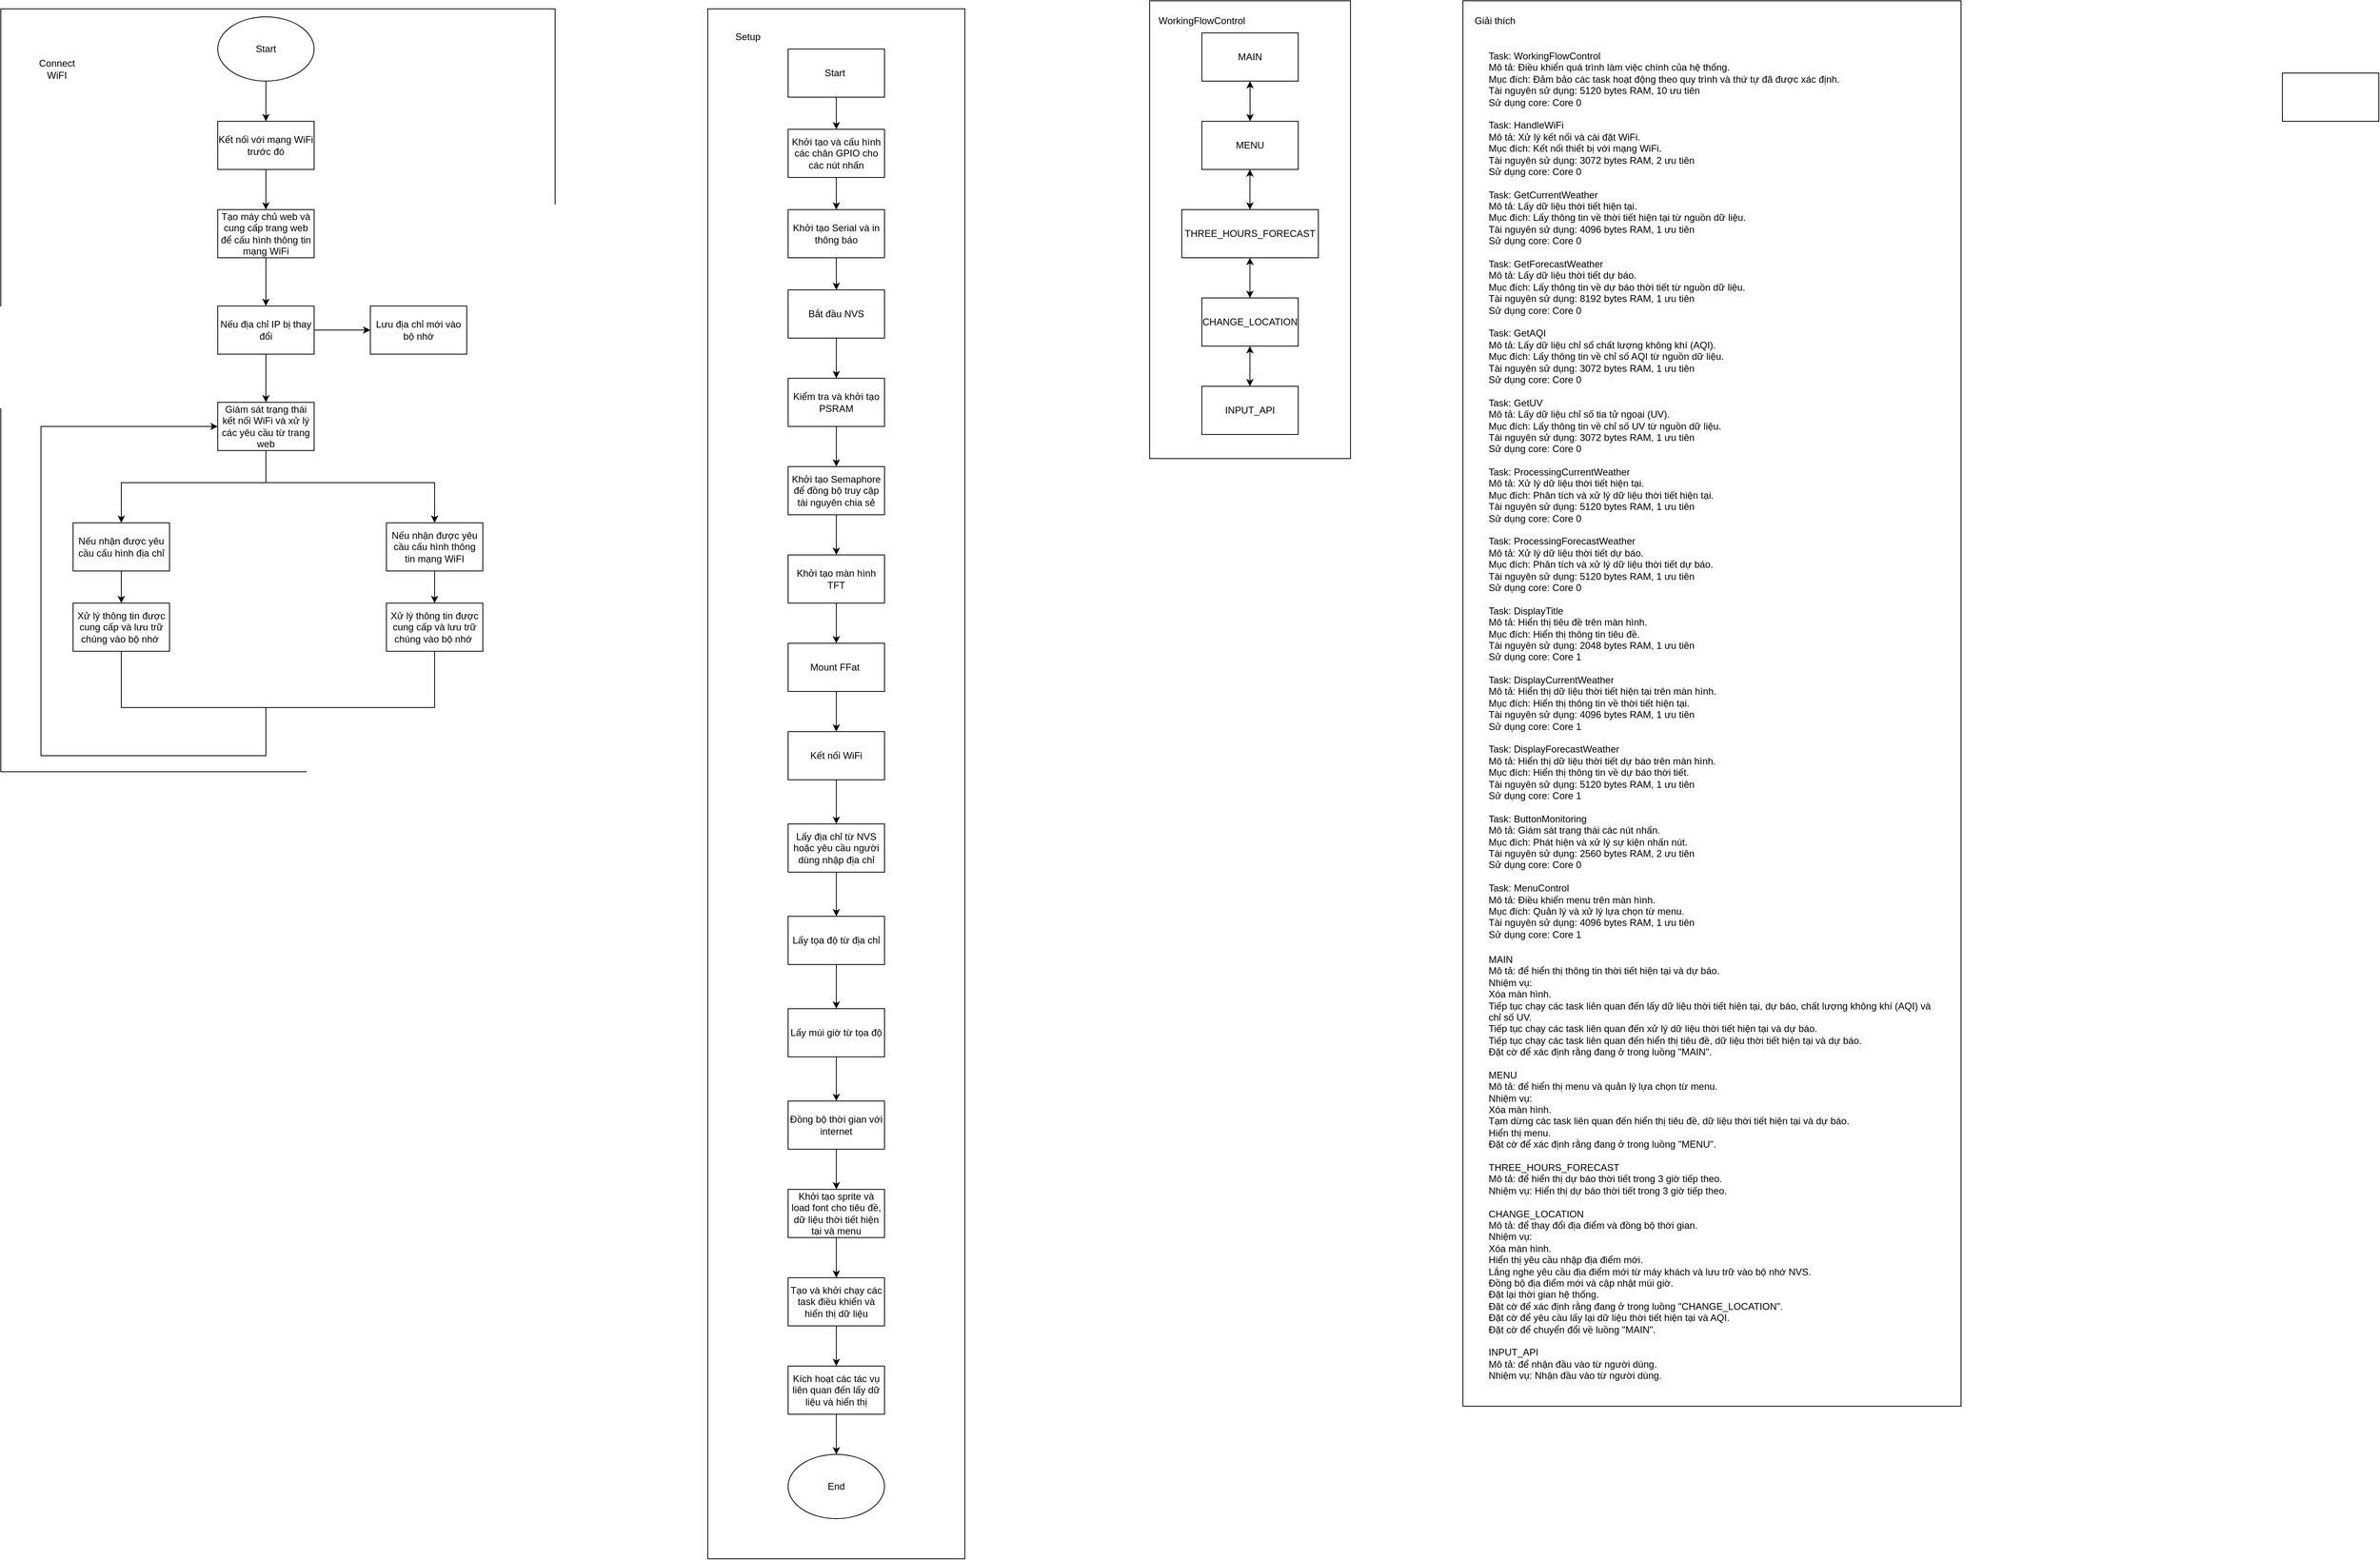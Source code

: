 <mxfile version="21.5.1" type="device" pages="10">
  <diagram name="Page-1" id="e6_LtQ-HvObPQxGEc8Ho">
    <mxGraphModel dx="928" dy="1838" grid="1" gridSize="10" guides="1" tooltips="1" connect="1" arrows="1" fold="1" page="1" pageScale="1" pageWidth="850" pageHeight="1100" math="0" shadow="0">
      <root>
        <mxCell id="0" />
        <mxCell id="1" parent="0" />
        <mxCell id="igNH7fhmAQrWJZc6q1W2-82" value="" style="rounded=0;whiteSpace=wrap;html=1;" parent="1" vertex="1">
          <mxGeometry x="1940" y="-1090" width="620" height="1750" as="geometry" />
        </mxCell>
        <mxCell id="igNH7fhmAQrWJZc6q1W2-77" value="" style="rounded=0;whiteSpace=wrap;html=1;" parent="1" vertex="1">
          <mxGeometry x="1550" y="-1090" width="250" height="570" as="geometry" />
        </mxCell>
        <mxCell id="igNH7fhmAQrWJZc6q1W2-63" value="" style="rounded=0;whiteSpace=wrap;html=1;" parent="1" vertex="1">
          <mxGeometry x="1000" y="-1080" width="320" height="1930" as="geometry" />
        </mxCell>
        <mxCell id="igNH7fhmAQrWJZc6q1W2-27" value="" style="rounded=0;whiteSpace=wrap;html=1;" parent="1" vertex="1">
          <mxGeometry x="120" y="-1080" width="690" height="950" as="geometry" />
        </mxCell>
        <mxCell id="igNH7fhmAQrWJZc6q1W2-1" value="Start" style="ellipse;whiteSpace=wrap;html=1;" parent="1" vertex="1">
          <mxGeometry x="390" y="-1070" width="120" height="80" as="geometry" />
        </mxCell>
        <mxCell id="igNH7fhmAQrWJZc6q1W2-2" value="Kết nối với mạng WiFi trước đó" style="rounded=0;whiteSpace=wrap;html=1;" parent="1" vertex="1">
          <mxGeometry x="390" y="-940" width="120" height="60" as="geometry" />
        </mxCell>
        <mxCell id="igNH7fhmAQrWJZc6q1W2-4" value="Tạo máy chủ web và cung cấp trang web để cấu hình thông tin mạng WiFi" style="rounded=0;whiteSpace=wrap;html=1;" parent="1" vertex="1">
          <mxGeometry x="390" y="-830" width="120" height="60" as="geometry" />
        </mxCell>
        <mxCell id="igNH7fhmAQrWJZc6q1W2-6" value="Nếu địa chỉ IP bị thay đổi" style="rounded=0;whiteSpace=wrap;html=1;" parent="1" vertex="1">
          <mxGeometry x="390" y="-710" width="120" height="60" as="geometry" />
        </mxCell>
        <mxCell id="igNH7fhmAQrWJZc6q1W2-7" value="Lưu địa chỉ mới vào bộ nhớ" style="rounded=0;whiteSpace=wrap;html=1;" parent="1" vertex="1">
          <mxGeometry x="580" y="-710" width="120" height="60" as="geometry" />
        </mxCell>
        <mxCell id="igNH7fhmAQrWJZc6q1W2-8" value="Giám sát trạng thái kết nối WiFi và xử lý các yêu cầu từ trang web" style="rounded=0;whiteSpace=wrap;html=1;" parent="1" vertex="1">
          <mxGeometry x="390" y="-590" width="120" height="60" as="geometry" />
        </mxCell>
        <mxCell id="igNH7fhmAQrWJZc6q1W2-9" value="&lt;div style=&quot;&quot;&gt;&lt;span style=&quot;background-color: initial;&quot;&gt;Nếu nhận được yêu cầu cấu hình thông tin mạng WiFI&lt;/span&gt;&lt;/div&gt;" style="rounded=0;whiteSpace=wrap;html=1;align=center;" parent="1" vertex="1">
          <mxGeometry x="600" y="-440" width="120" height="60" as="geometry" />
        </mxCell>
        <mxCell id="igNH7fhmAQrWJZc6q1W2-10" value="Nếu nhận được yêu cầu cấu hình địa chỉ" style="rounded=0;whiteSpace=wrap;html=1;" parent="1" vertex="1">
          <mxGeometry x="210" y="-440" width="120" height="60" as="geometry" />
        </mxCell>
        <mxCell id="igNH7fhmAQrWJZc6q1W2-11" value="Xử lý thông tin được cung cấp và lưu trữ chúng vào bộ nhớ&amp;nbsp;" style="rounded=0;whiteSpace=wrap;html=1;" parent="1" vertex="1">
          <mxGeometry x="210" y="-340" width="120" height="60" as="geometry" />
        </mxCell>
        <mxCell id="igNH7fhmAQrWJZc6q1W2-12" value="Xử lý thông tin được cung cấp và lưu trữ chúng vào bộ nhớ&amp;nbsp;" style="rounded=0;whiteSpace=wrap;html=1;" parent="1" vertex="1">
          <mxGeometry x="600" y="-340" width="120" height="60" as="geometry" />
        </mxCell>
        <mxCell id="igNH7fhmAQrWJZc6q1W2-13" value="" style="endArrow=classic;html=1;rounded=0;exitX=0.5;exitY=1;exitDx=0;exitDy=0;entryX=0.5;entryY=0;entryDx=0;entryDy=0;" parent="1" source="igNH7fhmAQrWJZc6q1W2-1" target="igNH7fhmAQrWJZc6q1W2-2" edge="1">
          <mxGeometry width="50" height="50" relative="1" as="geometry">
            <mxPoint x="540" y="-650" as="sourcePoint" />
            <mxPoint x="590" y="-700" as="targetPoint" />
          </mxGeometry>
        </mxCell>
        <mxCell id="igNH7fhmAQrWJZc6q1W2-14" value="" style="edgeStyle=none;orthogonalLoop=1;jettySize=auto;html=1;rounded=0;exitX=0.5;exitY=1;exitDx=0;exitDy=0;entryX=0.5;entryY=0;entryDx=0;entryDy=0;" parent="1" source="igNH7fhmAQrWJZc6q1W2-2" target="igNH7fhmAQrWJZc6q1W2-4" edge="1">
          <mxGeometry width="80" relative="1" as="geometry">
            <mxPoint x="430" y="-980" as="sourcePoint" />
            <mxPoint x="510" y="-980" as="targetPoint" />
            <Array as="points" />
          </mxGeometry>
        </mxCell>
        <mxCell id="igNH7fhmAQrWJZc6q1W2-15" value="" style="endArrow=classic;html=1;rounded=0;exitX=0.5;exitY=1;exitDx=0;exitDy=0;" parent="1" source="igNH7fhmAQrWJZc6q1W2-4" target="igNH7fhmAQrWJZc6q1W2-6" edge="1">
          <mxGeometry width="50" height="50" relative="1" as="geometry">
            <mxPoint x="540" y="-650" as="sourcePoint" />
            <mxPoint x="590" y="-700" as="targetPoint" />
          </mxGeometry>
        </mxCell>
        <mxCell id="igNH7fhmAQrWJZc6q1W2-16" value="" style="endArrow=classic;html=1;rounded=0;exitX=0.5;exitY=1;exitDx=0;exitDy=0;entryX=0.5;entryY=0;entryDx=0;entryDy=0;" parent="1" source="igNH7fhmAQrWJZc6q1W2-6" target="igNH7fhmAQrWJZc6q1W2-8" edge="1">
          <mxGeometry width="50" height="50" relative="1" as="geometry">
            <mxPoint x="540" y="-650" as="sourcePoint" />
            <mxPoint x="590" y="-700" as="targetPoint" />
          </mxGeometry>
        </mxCell>
        <mxCell id="igNH7fhmAQrWJZc6q1W2-17" value="" style="endArrow=classic;html=1;rounded=0;exitX=1;exitY=0.5;exitDx=0;exitDy=0;entryX=0;entryY=0.5;entryDx=0;entryDy=0;" parent="1" source="igNH7fhmAQrWJZc6q1W2-6" target="igNH7fhmAQrWJZc6q1W2-7" edge="1">
          <mxGeometry width="50" height="50" relative="1" as="geometry">
            <mxPoint x="540" y="-650" as="sourcePoint" />
            <mxPoint x="590" y="-700" as="targetPoint" />
          </mxGeometry>
        </mxCell>
        <mxCell id="igNH7fhmAQrWJZc6q1W2-18" value="" style="endArrow=classic;html=1;rounded=0;entryX=0.5;entryY=0;entryDx=0;entryDy=0;" parent="1" target="igNH7fhmAQrWJZc6q1W2-9" edge="1">
          <mxGeometry width="50" height="50" relative="1" as="geometry">
            <mxPoint x="450" y="-490" as="sourcePoint" />
            <mxPoint x="450" y="-480" as="targetPoint" />
            <Array as="points">
              <mxPoint x="660" y="-490" />
            </Array>
          </mxGeometry>
        </mxCell>
        <mxCell id="igNH7fhmAQrWJZc6q1W2-19" value="" style="endArrow=none;html=1;rounded=0;exitX=0.5;exitY=1;exitDx=0;exitDy=0;" parent="1" source="igNH7fhmAQrWJZc6q1W2-8" edge="1">
          <mxGeometry width="50" height="50" relative="1" as="geometry">
            <mxPoint x="550" y="-500" as="sourcePoint" />
            <mxPoint x="450" y="-490" as="targetPoint" />
          </mxGeometry>
        </mxCell>
        <mxCell id="igNH7fhmAQrWJZc6q1W2-20" value="" style="endArrow=classic;html=1;rounded=0;entryX=0.5;entryY=0;entryDx=0;entryDy=0;" parent="1" target="igNH7fhmAQrWJZc6q1W2-10" edge="1">
          <mxGeometry width="50" height="50" relative="1" as="geometry">
            <mxPoint x="450" y="-490" as="sourcePoint" />
            <mxPoint x="590" y="-700" as="targetPoint" />
            <Array as="points">
              <mxPoint x="270" y="-490" />
            </Array>
          </mxGeometry>
        </mxCell>
        <mxCell id="igNH7fhmAQrWJZc6q1W2-21" value="" style="endArrow=classic;html=1;rounded=0;exitX=0.5;exitY=1;exitDx=0;exitDy=0;" parent="1" source="igNH7fhmAQrWJZc6q1W2-10" target="igNH7fhmAQrWJZc6q1W2-11" edge="1">
          <mxGeometry width="50" height="50" relative="1" as="geometry">
            <mxPoint x="540" y="-650" as="sourcePoint" />
            <mxPoint x="590" y="-700" as="targetPoint" />
          </mxGeometry>
        </mxCell>
        <mxCell id="igNH7fhmAQrWJZc6q1W2-22" value="" style="endArrow=classic;html=1;rounded=0;exitX=0.5;exitY=1;exitDx=0;exitDy=0;entryX=0.5;entryY=0;entryDx=0;entryDy=0;" parent="1" source="igNH7fhmAQrWJZc6q1W2-9" target="igNH7fhmAQrWJZc6q1W2-12" edge="1">
          <mxGeometry width="50" height="50" relative="1" as="geometry">
            <mxPoint x="540" y="-650" as="sourcePoint" />
            <mxPoint x="590" y="-700" as="targetPoint" />
          </mxGeometry>
        </mxCell>
        <mxCell id="igNH7fhmAQrWJZc6q1W2-25" value="" style="endArrow=none;html=1;rounded=0;exitX=0.5;exitY=1;exitDx=0;exitDy=0;entryX=0.5;entryY=1;entryDx=0;entryDy=0;" parent="1" source="igNH7fhmAQrWJZc6q1W2-11" target="igNH7fhmAQrWJZc6q1W2-12" edge="1">
          <mxGeometry width="50" height="50" relative="1" as="geometry">
            <mxPoint x="540" y="-500" as="sourcePoint" />
            <mxPoint x="590" y="-550" as="targetPoint" />
            <Array as="points">
              <mxPoint x="270" y="-210" />
              <mxPoint x="660" y="-210" />
            </Array>
          </mxGeometry>
        </mxCell>
        <mxCell id="igNH7fhmAQrWJZc6q1W2-26" value="" style="endArrow=classic;html=1;rounded=0;entryX=0;entryY=0.5;entryDx=0;entryDy=0;" parent="1" target="igNH7fhmAQrWJZc6q1W2-8" edge="1">
          <mxGeometry width="50" height="50" relative="1" as="geometry">
            <mxPoint x="450" y="-210" as="sourcePoint" />
            <mxPoint x="140" y="-750" as="targetPoint" />
            <Array as="points">
              <mxPoint x="450" y="-150" />
              <mxPoint x="170" y="-150" />
              <mxPoint x="170" y="-560" />
            </Array>
          </mxGeometry>
        </mxCell>
        <mxCell id="igNH7fhmAQrWJZc6q1W2-28" value="Connect WiFI" style="text;html=1;strokeColor=none;fillColor=none;align=center;verticalAlign=middle;whiteSpace=wrap;rounded=0;" parent="1" vertex="1">
          <mxGeometry x="160" y="-1020" width="60" height="30" as="geometry" />
        </mxCell>
        <mxCell id="igNH7fhmAQrWJZc6q1W2-29" value="Start&amp;nbsp;" style="rounded=0;whiteSpace=wrap;html=1;" parent="1" vertex="1">
          <mxGeometry x="1100" y="-1030" width="120" height="60" as="geometry" />
        </mxCell>
        <mxCell id="igNH7fhmAQrWJZc6q1W2-31" value="Khởi tạo và cấu hình các chân GPIO cho các nút nhấn" style="rounded=0;whiteSpace=wrap;html=1;" parent="1" vertex="1">
          <mxGeometry x="1100" y="-930" width="120" height="60" as="geometry" />
        </mxCell>
        <mxCell id="igNH7fhmAQrWJZc6q1W2-32" value="Khởi tạo Serial và in thông báo" style="rounded=0;whiteSpace=wrap;html=1;" parent="1" vertex="1">
          <mxGeometry x="1100" y="-830" width="120" height="60" as="geometry" />
        </mxCell>
        <mxCell id="igNH7fhmAQrWJZc6q1W2-33" value="Bắt đầu NVS" style="rounded=0;whiteSpace=wrap;html=1;" parent="1" vertex="1">
          <mxGeometry x="1100" y="-730" width="120" height="60" as="geometry" />
        </mxCell>
        <mxCell id="igNH7fhmAQrWJZc6q1W2-34" value="Kiểm tra và khởi tạo PSRAM" style="rounded=0;whiteSpace=wrap;html=1;" parent="1" vertex="1">
          <mxGeometry x="1100" y="-620" width="120" height="60" as="geometry" />
        </mxCell>
        <mxCell id="igNH7fhmAQrWJZc6q1W2-35" value="Khởi tạo Semaphore để đồng bộ truy cập tài nguyên chia sẻ" style="rounded=0;whiteSpace=wrap;html=1;" parent="1" vertex="1">
          <mxGeometry x="1100" y="-510" width="120" height="60" as="geometry" />
        </mxCell>
        <mxCell id="igNH7fhmAQrWJZc6q1W2-36" value="Khởi tạo màn hình TFT" style="rounded=0;whiteSpace=wrap;html=1;" parent="1" vertex="1">
          <mxGeometry x="1100" y="-400" width="120" height="60" as="geometry" />
        </mxCell>
        <mxCell id="igNH7fhmAQrWJZc6q1W2-37" value="Mount FFat&amp;nbsp;" style="rounded=0;whiteSpace=wrap;html=1;" parent="1" vertex="1">
          <mxGeometry x="1100" y="-290" width="120" height="60" as="geometry" />
        </mxCell>
        <mxCell id="igNH7fhmAQrWJZc6q1W2-38" value="Kết nối WiFi" style="rounded=0;whiteSpace=wrap;html=1;" parent="1" vertex="1">
          <mxGeometry x="1100" y="-180" width="120" height="60" as="geometry" />
        </mxCell>
        <mxCell id="igNH7fhmAQrWJZc6q1W2-39" value="Lấy địa chỉ từ NVS hoặc yêu cầu người dùng nhập địa chỉ" style="rounded=0;whiteSpace=wrap;html=1;" parent="1" vertex="1">
          <mxGeometry x="1100" y="-65" width="120" height="60" as="geometry" />
        </mxCell>
        <mxCell id="igNH7fhmAQrWJZc6q1W2-40" value="Lấy múi giờ từ tọa độ" style="rounded=0;whiteSpace=wrap;html=1;" parent="1" vertex="1">
          <mxGeometry x="1100" y="165" width="120" height="60" as="geometry" />
        </mxCell>
        <mxCell id="igNH7fhmAQrWJZc6q1W2-41" value="Lấy tọa độ từ địa chỉ" style="rounded=0;whiteSpace=wrap;html=1;" parent="1" vertex="1">
          <mxGeometry x="1100" y="50" width="120" height="60" as="geometry" />
        </mxCell>
        <mxCell id="igNH7fhmAQrWJZc6q1W2-42" value="Đồng bộ thời gian với internet" style="rounded=0;whiteSpace=wrap;html=1;" parent="1" vertex="1">
          <mxGeometry x="1100" y="280" width="120" height="60" as="geometry" />
        </mxCell>
        <mxCell id="igNH7fhmAQrWJZc6q1W2-43" value="Khởi tạo sprite và load font cho tiêu đề, dữ liệu thời tiết hiện tại và menu" style="rounded=0;whiteSpace=wrap;html=1;" parent="1" vertex="1">
          <mxGeometry x="1100" y="390" width="120" height="60" as="geometry" />
        </mxCell>
        <mxCell id="igNH7fhmAQrWJZc6q1W2-44" value="Tạo và khởi chạy các task điều khiển và hiển thị dữ liệu" style="rounded=0;whiteSpace=wrap;html=1;" parent="1" vertex="1">
          <mxGeometry x="1100" y="500" width="120" height="60" as="geometry" />
        </mxCell>
        <mxCell id="igNH7fhmAQrWJZc6q1W2-45" value="Kích hoạt các tác vụ liên quan đến lấy dữ liệu và hiển thị" style="rounded=0;whiteSpace=wrap;html=1;" parent="1" vertex="1">
          <mxGeometry x="1100" y="610" width="120" height="60" as="geometry" />
        </mxCell>
        <mxCell id="igNH7fhmAQrWJZc6q1W2-46" value="" style="endArrow=classic;html=1;rounded=0;exitX=0.5;exitY=1;exitDx=0;exitDy=0;" parent="1" source="igNH7fhmAQrWJZc6q1W2-29" target="igNH7fhmAQrWJZc6q1W2-31" edge="1">
          <mxGeometry width="50" height="50" relative="1" as="geometry">
            <mxPoint x="1200" y="-660" as="sourcePoint" />
            <mxPoint x="1250" y="-710" as="targetPoint" />
          </mxGeometry>
        </mxCell>
        <mxCell id="igNH7fhmAQrWJZc6q1W2-47" value="" style="endArrow=classic;html=1;rounded=0;exitX=0.5;exitY=1;exitDx=0;exitDy=0;entryX=0.5;entryY=0;entryDx=0;entryDy=0;" parent="1" source="igNH7fhmAQrWJZc6q1W2-31" target="igNH7fhmAQrWJZc6q1W2-32" edge="1">
          <mxGeometry width="50" height="50" relative="1" as="geometry">
            <mxPoint x="1200" y="-790" as="sourcePoint" />
            <mxPoint x="1250" y="-840" as="targetPoint" />
          </mxGeometry>
        </mxCell>
        <mxCell id="igNH7fhmAQrWJZc6q1W2-48" value="" style="endArrow=classic;html=1;rounded=0;exitX=0.5;exitY=1;exitDx=0;exitDy=0;" parent="1" source="igNH7fhmAQrWJZc6q1W2-32" target="igNH7fhmAQrWJZc6q1W2-33" edge="1">
          <mxGeometry width="50" height="50" relative="1" as="geometry">
            <mxPoint x="1200" y="-730" as="sourcePoint" />
            <mxPoint x="1250" y="-780" as="targetPoint" />
          </mxGeometry>
        </mxCell>
        <mxCell id="igNH7fhmAQrWJZc6q1W2-49" value="" style="endArrow=classic;html=1;rounded=0;exitX=0.5;exitY=1;exitDx=0;exitDy=0;" parent="1" source="igNH7fhmAQrWJZc6q1W2-33" target="igNH7fhmAQrWJZc6q1W2-34" edge="1">
          <mxGeometry width="50" height="50" relative="1" as="geometry">
            <mxPoint x="1200" y="-590" as="sourcePoint" />
            <mxPoint x="1250" y="-640" as="targetPoint" />
          </mxGeometry>
        </mxCell>
        <mxCell id="igNH7fhmAQrWJZc6q1W2-50" value="" style="endArrow=classic;html=1;rounded=0;exitX=0.5;exitY=1;exitDx=0;exitDy=0;" parent="1" source="igNH7fhmAQrWJZc6q1W2-34" target="igNH7fhmAQrWJZc6q1W2-35" edge="1">
          <mxGeometry width="50" height="50" relative="1" as="geometry">
            <mxPoint x="1200" y="-390" as="sourcePoint" />
            <mxPoint x="1250" y="-440" as="targetPoint" />
          </mxGeometry>
        </mxCell>
        <mxCell id="igNH7fhmAQrWJZc6q1W2-51" value="" style="endArrow=classic;html=1;rounded=0;exitX=0.5;exitY=1;exitDx=0;exitDy=0;" parent="1" source="igNH7fhmAQrWJZc6q1W2-35" target="igNH7fhmAQrWJZc6q1W2-36" edge="1">
          <mxGeometry width="50" height="50" relative="1" as="geometry">
            <mxPoint x="1200" y="-260" as="sourcePoint" />
            <mxPoint x="1250" y="-310" as="targetPoint" />
          </mxGeometry>
        </mxCell>
        <mxCell id="igNH7fhmAQrWJZc6q1W2-52" value="" style="endArrow=classic;html=1;rounded=0;exitX=0.5;exitY=1;exitDx=0;exitDy=0;" parent="1" source="igNH7fhmAQrWJZc6q1W2-36" target="igNH7fhmAQrWJZc6q1W2-37" edge="1">
          <mxGeometry width="50" height="50" relative="1" as="geometry">
            <mxPoint x="1200" y="-190" as="sourcePoint" />
            <mxPoint x="1250" y="-240" as="targetPoint" />
          </mxGeometry>
        </mxCell>
        <mxCell id="igNH7fhmAQrWJZc6q1W2-53" value="" style="endArrow=classic;html=1;rounded=0;exitX=0.5;exitY=1;exitDx=0;exitDy=0;entryX=0.5;entryY=0;entryDx=0;entryDy=0;" parent="1" source="igNH7fhmAQrWJZc6q1W2-37" target="igNH7fhmAQrWJZc6q1W2-38" edge="1">
          <mxGeometry width="50" height="50" relative="1" as="geometry">
            <mxPoint x="1200" y="-260" as="sourcePoint" />
            <mxPoint x="1250" y="-310" as="targetPoint" />
          </mxGeometry>
        </mxCell>
        <mxCell id="igNH7fhmAQrWJZc6q1W2-54" value="" style="endArrow=classic;html=1;rounded=0;exitX=0.5;exitY=1;exitDx=0;exitDy=0;entryX=0.5;entryY=0;entryDx=0;entryDy=0;" parent="1" source="igNH7fhmAQrWJZc6q1W2-38" target="igNH7fhmAQrWJZc6q1W2-39" edge="1">
          <mxGeometry width="50" height="50" relative="1" as="geometry">
            <mxPoint x="1130" y="-50" as="sourcePoint" />
            <mxPoint x="1180" y="-100" as="targetPoint" />
          </mxGeometry>
        </mxCell>
        <mxCell id="igNH7fhmAQrWJZc6q1W2-55" value="" style="endArrow=classic;html=1;rounded=0;exitX=0.5;exitY=1;exitDx=0;exitDy=0;" parent="1" source="igNH7fhmAQrWJZc6q1W2-39" target="igNH7fhmAQrWJZc6q1W2-41" edge="1">
          <mxGeometry width="50" height="50" relative="1" as="geometry">
            <mxPoint x="1110" y="140" as="sourcePoint" />
            <mxPoint x="1160" y="40" as="targetPoint" />
          </mxGeometry>
        </mxCell>
        <mxCell id="igNH7fhmAQrWJZc6q1W2-56" value="" style="endArrow=classic;html=1;rounded=0;exitX=0.5;exitY=1;exitDx=0;exitDy=0;entryX=0.5;entryY=0;entryDx=0;entryDy=0;" parent="1" source="igNH7fhmAQrWJZc6q1W2-41" target="igNH7fhmAQrWJZc6q1W2-40" edge="1">
          <mxGeometry width="50" height="50" relative="1" as="geometry">
            <mxPoint x="1110" y="140" as="sourcePoint" />
            <mxPoint x="1160" y="90" as="targetPoint" />
          </mxGeometry>
        </mxCell>
        <mxCell id="igNH7fhmAQrWJZc6q1W2-57" value="" style="endArrow=classic;html=1;rounded=0;exitX=0.5;exitY=1;exitDx=0;exitDy=0;entryX=0.5;entryY=0;entryDx=0;entryDy=0;" parent="1" source="igNH7fhmAQrWJZc6q1W2-40" target="igNH7fhmAQrWJZc6q1W2-42" edge="1">
          <mxGeometry width="50" height="50" relative="1" as="geometry">
            <mxPoint x="1110" y="310" as="sourcePoint" />
            <mxPoint x="1160" y="260" as="targetPoint" />
          </mxGeometry>
        </mxCell>
        <mxCell id="igNH7fhmAQrWJZc6q1W2-58" value="" style="endArrow=classic;html=1;rounded=0;exitX=0.5;exitY=1;exitDx=0;exitDy=0;" parent="1" source="igNH7fhmAQrWJZc6q1W2-42" target="igNH7fhmAQrWJZc6q1W2-43" edge="1">
          <mxGeometry width="50" height="50" relative="1" as="geometry">
            <mxPoint x="1120" y="560" as="sourcePoint" />
            <mxPoint x="1170" y="510" as="targetPoint" />
          </mxGeometry>
        </mxCell>
        <mxCell id="igNH7fhmAQrWJZc6q1W2-59" value="" style="endArrow=classic;html=1;rounded=0;exitX=0.5;exitY=1;exitDx=0;exitDy=0;" parent="1" source="igNH7fhmAQrWJZc6q1W2-43" target="igNH7fhmAQrWJZc6q1W2-44" edge="1">
          <mxGeometry width="50" height="50" relative="1" as="geometry">
            <mxPoint x="1120" y="640" as="sourcePoint" />
            <mxPoint x="1170" y="590" as="targetPoint" />
          </mxGeometry>
        </mxCell>
        <mxCell id="igNH7fhmAQrWJZc6q1W2-60" value="" style="endArrow=classic;html=1;rounded=0;exitX=0.5;exitY=1;exitDx=0;exitDy=0;entryX=0.5;entryY=0;entryDx=0;entryDy=0;" parent="1" source="igNH7fhmAQrWJZc6q1W2-44" target="igNH7fhmAQrWJZc6q1W2-45" edge="1">
          <mxGeometry width="50" height="50" relative="1" as="geometry">
            <mxPoint x="1120" y="560" as="sourcePoint" />
            <mxPoint x="1170" y="510" as="targetPoint" />
          </mxGeometry>
        </mxCell>
        <mxCell id="igNH7fhmAQrWJZc6q1W2-61" value="End" style="ellipse;whiteSpace=wrap;html=1;" parent="1" vertex="1">
          <mxGeometry x="1100" y="720" width="120" height="80" as="geometry" />
        </mxCell>
        <mxCell id="igNH7fhmAQrWJZc6q1W2-62" value="" style="endArrow=classic;html=1;rounded=0;exitX=0.5;exitY=1;exitDx=0;exitDy=0;" parent="1" source="igNH7fhmAQrWJZc6q1W2-45" target="igNH7fhmAQrWJZc6q1W2-61" edge="1">
          <mxGeometry width="50" height="50" relative="1" as="geometry">
            <mxPoint x="990" y="560" as="sourcePoint" />
            <mxPoint x="1040" y="510" as="targetPoint" />
          </mxGeometry>
        </mxCell>
        <mxCell id="igNH7fhmAQrWJZc6q1W2-64" value="Setup" style="text;html=1;strokeColor=none;fillColor=none;align=center;verticalAlign=middle;whiteSpace=wrap;rounded=0;" parent="1" vertex="1">
          <mxGeometry x="1020" y="-1060" width="60" height="30" as="geometry" />
        </mxCell>
        <mxCell id="igNH7fhmAQrWJZc6q1W2-68" value="MAIN" style="rounded=0;whiteSpace=wrap;html=1;" parent="1" vertex="1">
          <mxGeometry x="1615" y="-1050" width="120" height="60" as="geometry" />
        </mxCell>
        <mxCell id="igNH7fhmAQrWJZc6q1W2-69" value="MENU" style="rounded=0;whiteSpace=wrap;html=1;" parent="1" vertex="1">
          <mxGeometry x="1615" y="-940" width="120" height="60" as="geometry" />
        </mxCell>
        <mxCell id="igNH7fhmAQrWJZc6q1W2-70" value="THREE_HOURS_FORECAST" style="rounded=0;whiteSpace=wrap;html=1;" parent="1" vertex="1">
          <mxGeometry x="1590" y="-830" width="170" height="60" as="geometry" />
        </mxCell>
        <mxCell id="igNH7fhmAQrWJZc6q1W2-71" value="CHANGE_LOCATION" style="rounded=0;whiteSpace=wrap;html=1;" parent="1" vertex="1">
          <mxGeometry x="1615" y="-720" width="120" height="60" as="geometry" />
        </mxCell>
        <mxCell id="igNH7fhmAQrWJZc6q1W2-72" value="INPUT_API" style="rounded=0;whiteSpace=wrap;html=1;" parent="1" vertex="1">
          <mxGeometry x="1615" y="-610" width="120" height="60" as="geometry" />
        </mxCell>
        <mxCell id="igNH7fhmAQrWJZc6q1W2-78" value="WorkingFlowControl" style="text;html=1;strokeColor=none;fillColor=none;align=center;verticalAlign=middle;whiteSpace=wrap;rounded=0;" parent="1" vertex="1">
          <mxGeometry x="1585" y="-1080" width="60" height="30" as="geometry" />
        </mxCell>
        <mxCell id="igNH7fhmAQrWJZc6q1W2-81" value="Task: WorkingFlowControl&#xa;Mô tả: Điều khiển quá trình làm việc chính của hệ thống.&#xa;Mục đích: Đảm bảo các task hoạt động theo quy trình và thứ tự đã được xác định.&#xa;Tài nguyên sử dụng: 5120 bytes RAM, 10 ưu tiên&#xa;Sử dụng core: Core 0&#xa;&#xa;Task: HandleWiFi&#xa;Mô tả: Xử lý kết nối và cài đặt WiFi.&#xa;Mục đích: Kết nối thiết bị với mạng WiFi.&#xa;Tài nguyên sử dụng: 3072 bytes RAM, 2 ưu tiên&#xa;Sử dụng core: Core 0&#xa;&#xa;Task: GetCurrentWeather&#xa;Mô tả: Lấy dữ liệu thời tiết hiện tại.&#xa;Mục đích: Lấy thông tin về thời tiết hiện tại từ nguồn dữ liệu.&#xa;Tài nguyên sử dụng: 4096 bytes RAM, 1 ưu tiên&#xa;Sử dụng core: Core 0&#xa;&#xa;Task: GetForecastWeather&#xa;Mô tả: Lấy dữ liệu thời tiết dự báo.&#xa;Mục đích: Lấy thông tin về dự báo thời tiết từ nguồn dữ liệu.&#xa;Tài nguyên sử dụng: 8192 bytes RAM, 1 ưu tiên&#xa;Sử dụng core: Core 0&#xa;&#xa;Task: GetAQI&#xa;Mô tả: Lấy dữ liệu chỉ số chất lượng không khí (AQI).&#xa;Mục đích: Lấy thông tin về chỉ số AQI từ nguồn dữ liệu.&#xa;Tài nguyên sử dụng: 3072 bytes RAM, 1 ưu tiên&#xa;Sử dụng core: Core 0&#xa;&#xa;Task: GetUV&#xa;Mô tả: Lấy dữ liệu chỉ số tia tử ngoại (UV).&#xa;Mục đích: Lấy thông tin về chỉ số UV từ nguồn dữ liệu.&#xa;Tài nguyên sử dụng: 3072 bytes RAM, 1 ưu tiên&#xa;Sử dụng core: Core 0&#xa;&#xa;Task: ProcessingCurrentWeather&#xa;Mô tả: Xử lý dữ liệu thời tiết hiện tại.&#xa;Mục đích: Phân tích và xử lý dữ liệu thời tiết hiện tại.&#xa;Tài nguyên sử dụng: 5120 bytes RAM, 1 ưu tiên&#xa;Sử dụng core: Core 0&#xa;&#xa;Task: ProcessingForecastWeather&#xa;Mô tả: Xử lý dữ liệu thời tiết dự báo.&#xa;Mục đích: Phân tích và xử lý dữ liệu thời tiết dự báo.&#xa;Tài nguyên sử dụng: 5120 bytes RAM, 1 ưu tiên&#xa;Sử dụng core: Core 0&#xa;&#xa;Task: DisplayTitle&#xa;Mô tả: Hiển thị tiêu đề trên màn hình.&#xa;Mục đích: Hiển thị thông tin tiêu đề.&#xa;Tài nguyên sử dụng: 2048 bytes RAM, 1 ưu tiên&#xa;Sử dụng core: Core 1&#xa;&#xa;Task: DisplayCurrentWeather&#xa;Mô tả: Hiển thị dữ liệu thời tiết hiện tại trên màn hình.&#xa;Mục đích: Hiển thị thông tin về thời tiết hiện tại.&#xa;Tài nguyên sử dụng: 4096 bytes RAM, 1 ưu tiên&#xa;Sử dụng core: Core 1&#xa;&#xa;Task: DisplayForecastWeather&#xa;Mô tả: Hiển thị dữ liệu thời tiết dự báo trên màn hình.&#xa;Mục đích: Hiển thị thông tin về dự báo thời tiết.&#xa;Tài nguyên sử dụng: 5120 bytes RAM, 1 ưu tiên&#xa;Sử dụng core: Core 1&#xa;&#xa;Task: ButtonMonitoring&#xa;Mô tả: Giám sát trạng thái các nút nhấn.&#xa;Mục đích: Phát hiện và xử lý sự kiện nhấn nút.&#xa;Tài nguyên sử dụng: 2560 bytes RAM, 2 ưu tiên&#xa;Sử dụng core: Core 0&#xa;&#xa;Task: MenuControl&#xa;Mô tả: Điều khiển menu trên màn hình.&#xa;Mục đích: Quản lý và xử lý lựa chọn từ menu.&#xa;Tài nguyên sử dụng: 4096 bytes RAM, 1 ưu tiên&#xa;Sử dụng core: Core 1" style="text;whiteSpace=wrap;" parent="1" vertex="1">
          <mxGeometry x="1970" y="-1035" width="470" height="1330" as="geometry" />
        </mxCell>
        <mxCell id="igNH7fhmAQrWJZc6q1W2-83" value="Giải thích" style="text;html=1;strokeColor=none;fillColor=none;align=center;verticalAlign=middle;whiteSpace=wrap;rounded=0;" parent="1" vertex="1">
          <mxGeometry x="1950" y="-1080" width="60" height="30" as="geometry" />
        </mxCell>
        <mxCell id="igNH7fhmAQrWJZc6q1W2-84" value="MAIN&#xa;Mô tả: để hiển thị thông tin thời tiết hiện tại và dự báo.&#xa;Nhiệm vụ:&#xa;Xóa màn hình.&#xa;Tiếp tục chạy các task liên quan đến lấy dữ liệu thời tiết hiện tại, dự báo, chất lượng không khí (AQI) và chỉ số UV.&#xa;Tiếp tục chạy các task liên quan đến xử lý dữ liệu thời tiết hiện tại và dự báo.&#xa;Tiếp tục chạy các task liên quan đến hiển thị tiêu đề, dữ liệu thời tiết hiện tại và dự báo.&#xa;Đặt cờ để xác định rằng đang ở trong luồng &quot;MAIN&quot;.&#xa;&#xa;MENU&#xa;Mô tả: để hiển thị menu và quản lý lựa chọn từ menu.&#xa;Nhiệm vụ:&#xa;Xóa màn hình.&#xa;Tạm dừng các task liên quan đến hiển thị tiêu đề, dữ liệu thời tiết hiện tại và dự báo.&#xa;Hiển thị menu.&#xa;Đặt cờ để xác định rằng đang ở trong luồng &quot;MENU&quot;.&#xa;&#xa;THREE_HOURS_FORECAST&#xa;Mô tả: để hiển thị dự báo thời tiết trong 3 giờ tiếp theo.&#xa;Nhiệm vụ: Hiển thị dự báo thời tiết trong 3 giờ tiếp theo.&#xa;&#xa;CHANGE_LOCATION&#xa;Mô tả: để thay đổi địa điểm và đồng bộ thời gian.&#xa;Nhiệm vụ:&#xa;Xóa màn hình.&#xa;Hiển thị yêu cầu nhập địa điểm mới.&#xa;Lắng nghe yêu cầu địa điểm mới từ máy khách và lưu trữ vào bộ nhớ NVS.&#xa;Đồng bộ địa điểm mới và cập nhật múi giờ.&#xa;Đặt lại thời gian hệ thống.&#xa;Đặt cờ để xác định rằng đang ở trong luồng &quot;CHANGE_LOCATION&quot;.&#xa;Đặt cờ để yêu cầu lấy lại dữ liệu thời tiết hiện tại và AQI.&#xa;Đặt cờ để chuyển đổi về luồng &quot;MAIN&quot;.&#xa;&#xa;INPUT_API&#xa;Mô tả: để nhận đầu vào từ người dùng.&#xa;Nhiệm vụ: Nhận đầu vào từ người dùng." style="text;whiteSpace=wrap;" parent="1" vertex="1">
          <mxGeometry x="1970" y="90" width="560" height="640" as="geometry" />
        </mxCell>
        <mxCell id="4Ubv0zXsPds93yYSVjD2-2" value="" style="rounded=0;whiteSpace=wrap;html=1;" parent="1" vertex="1">
          <mxGeometry x="2960" y="-1000" width="120" height="60" as="geometry" />
        </mxCell>
        <mxCell id="bBASUXNIMTO3ZUE9FCr9-1" value="" style="endArrow=classic;startArrow=classic;html=1;rounded=0;entryX=0.5;entryY=1;entryDx=0;entryDy=0;" parent="1" source="igNH7fhmAQrWJZc6q1W2-69" target="igNH7fhmAQrWJZc6q1W2-68" edge="1">
          <mxGeometry width="50" height="50" relative="1" as="geometry">
            <mxPoint x="1590" y="-890" as="sourcePoint" />
            <mxPoint x="1530" y="-940" as="targetPoint" />
            <Array as="points" />
          </mxGeometry>
        </mxCell>
        <mxCell id="bBASUXNIMTO3ZUE9FCr9-2" value="" style="endArrow=classic;startArrow=classic;html=1;rounded=0;entryX=0.5;entryY=1;entryDx=0;entryDy=0;" parent="1" edge="1">
          <mxGeometry width="50" height="50" relative="1" as="geometry">
            <mxPoint x="1674.83" y="-830" as="sourcePoint" />
            <mxPoint x="1674.83" y="-880" as="targetPoint" />
            <Array as="points" />
          </mxGeometry>
        </mxCell>
        <mxCell id="bBASUXNIMTO3ZUE9FCr9-3" value="" style="endArrow=classic;startArrow=classic;html=1;rounded=0;entryX=0.5;entryY=1;entryDx=0;entryDy=0;" parent="1" edge="1">
          <mxGeometry width="50" height="50" relative="1" as="geometry">
            <mxPoint x="1674.83" y="-720" as="sourcePoint" />
            <mxPoint x="1674.83" y="-770" as="targetPoint" />
            <Array as="points" />
          </mxGeometry>
        </mxCell>
        <mxCell id="bBASUXNIMTO3ZUE9FCr9-4" value="" style="endArrow=classic;startArrow=classic;html=1;rounded=0;entryX=0.5;entryY=1;entryDx=0;entryDy=0;" parent="1" edge="1">
          <mxGeometry width="50" height="50" relative="1" as="geometry">
            <mxPoint x="1674.83" y="-610" as="sourcePoint" />
            <mxPoint x="1674.83" y="-660" as="targetPoint" />
            <Array as="points" />
          </mxGeometry>
        </mxCell>
      </root>
    </mxGraphModel>
  </diagram>
  <diagram id="9b6QqRgzs0H-s5GXAHa8" name="GetData">
    <mxGraphModel dx="928" dy="738" grid="1" gridSize="10" guides="1" tooltips="1" connect="1" arrows="1" fold="1" page="1" pageScale="1" pageWidth="850" pageHeight="1100" background="none" math="0" shadow="0">
      <root>
        <mxCell id="0" />
        <mxCell id="1" parent="0" />
        <mxCell id="SF5wEN7Lbhu30eppSGCU-3" style="edgeStyle=orthogonalEdgeStyle;rounded=0;orthogonalLoop=1;jettySize=auto;html=1;entryX=0.5;entryY=0;entryDx=0;entryDy=0;" parent="1" source="SF5wEN7Lbhu30eppSGCU-1" target="SF5wEN7Lbhu30eppSGCU-2" edge="1">
          <mxGeometry relative="1" as="geometry" />
        </mxCell>
        <mxCell id="SF5wEN7Lbhu30eppSGCU-1" value="Start" style="ellipse;whiteSpace=wrap;html=1;" parent="1" vertex="1">
          <mxGeometry x="350" y="80" width="120" height="80" as="geometry" />
        </mxCell>
        <mxCell id="SF5wEN7Lbhu30eppSGCU-5" style="edgeStyle=orthogonalEdgeStyle;rounded=0;orthogonalLoop=1;jettySize=auto;html=1;entryX=0.5;entryY=0;entryDx=0;entryDy=0;" parent="1" source="SF5wEN7Lbhu30eppSGCU-2" target="SF5wEN7Lbhu30eppSGCU-4" edge="1">
          <mxGeometry relative="1" as="geometry" />
        </mxCell>
        <mxCell id="SF5wEN7Lbhu30eppSGCU-2" value="Đợi sự kiện bắt đầu lấy dữ liệu" style="rounded=0;whiteSpace=wrap;html=1;aspect=fixed;" parent="1" vertex="1">
          <mxGeometry x="335" y="200" width="150" height="75" as="geometry" />
        </mxCell>
        <mxCell id="SF5wEN7Lbhu30eppSGCU-7" style="edgeStyle=orthogonalEdgeStyle;rounded=0;orthogonalLoop=1;jettySize=auto;html=1;entryX=0.5;entryY=0;entryDx=0;entryDy=0;" parent="1" source="SF5wEN7Lbhu30eppSGCU-4" target="SF5wEN7Lbhu30eppSGCU-6" edge="1">
          <mxGeometry relative="1" as="geometry" />
        </mxCell>
        <mxCell id="SF5wEN7Lbhu30eppSGCU-4" value="Gửi yêu cầu sử dụng WiFi đến Task WiFi Handle" style="rounded=0;whiteSpace=wrap;html=1;aspect=fixed;" parent="1" vertex="1">
          <mxGeometry x="335" y="310" width="150" height="75" as="geometry" />
        </mxCell>
        <mxCell id="SF5wEN7Lbhu30eppSGCU-9" style="edgeStyle=orthogonalEdgeStyle;rounded=0;orthogonalLoop=1;jettySize=auto;html=1;entryX=0.5;entryY=0;entryDx=0;entryDy=0;" parent="1" source="SF5wEN7Lbhu30eppSGCU-6" target="SF5wEN7Lbhu30eppSGCU-8" edge="1">
          <mxGeometry relative="1" as="geometry" />
        </mxCell>
        <mxCell id="SF5wEN7Lbhu30eppSGCU-6" value="Đợi sự kiện WiFi sẵn sàng để dùng được trả về từ Task WiFi Handle" style="rounded=0;whiteSpace=wrap;html=1;aspect=fixed;" parent="1" vertex="1">
          <mxGeometry x="335" y="420" width="150" height="75" as="geometry" />
        </mxCell>
        <mxCell id="SF5wEN7Lbhu30eppSGCU-11" style="edgeStyle=orthogonalEdgeStyle;rounded=0;orthogonalLoop=1;jettySize=auto;html=1;entryX=0.5;entryY=0;entryDx=0;entryDy=0;" parent="1" source="SF5wEN7Lbhu30eppSGCU-8" target="SF5wEN7Lbhu30eppSGCU-10" edge="1">
          <mxGeometry relative="1" as="geometry" />
        </mxCell>
        <mxCell id="SF5wEN7Lbhu30eppSGCU-8" value="Tiến hành lấy Data" style="rounded=0;whiteSpace=wrap;html=1;aspect=fixed;" parent="1" vertex="1">
          <mxGeometry x="335" y="530" width="150" height="75" as="geometry" />
        </mxCell>
        <mxCell id="SF5wEN7Lbhu30eppSGCU-12" style="rounded=0;orthogonalLoop=1;jettySize=auto;html=1;entryX=0;entryY=0.5;entryDx=0;entryDy=0;edgeStyle=orthogonalEdgeStyle;" parent="1" source="SF5wEN7Lbhu30eppSGCU-10" target="SF5wEN7Lbhu30eppSGCU-2" edge="1">
          <mxGeometry relative="1" as="geometry">
            <Array as="points">
              <mxPoint x="280" y="660" />
              <mxPoint x="280" y="230" />
              <mxPoint x="335" y="230" />
            </Array>
          </mxGeometry>
        </mxCell>
        <mxCell id="SF5wEN7Lbhu30eppSGCU-14" style="edgeStyle=orthogonalEdgeStyle;rounded=0;orthogonalLoop=1;jettySize=auto;html=1;entryX=0.5;entryY=0;entryDx=0;entryDy=0;" parent="1" source="SF5wEN7Lbhu30eppSGCU-10" target="SF5wEN7Lbhu30eppSGCU-13" edge="1">
          <mxGeometry relative="1" as="geometry" />
        </mxCell>
        <mxCell id="SF5wEN7Lbhu30eppSGCU-10" value="Trả về sự kiện hoàn thành lấy dữ liệu" style="rounded=0;whiteSpace=wrap;html=1;aspect=fixed;" parent="1" vertex="1">
          <mxGeometry x="335" y="640" width="150" height="75" as="geometry" />
        </mxCell>
        <mxCell id="SF5wEN7Lbhu30eppSGCU-13" value="End" style="ellipse;whiteSpace=wrap;html=1;" parent="1" vertex="1">
          <mxGeometry x="350" y="750" width="120" height="80" as="geometry" />
        </mxCell>
      </root>
    </mxGraphModel>
  </diagram>
  <diagram id="9snatQxYvXywVddeKOmv" name="ProcessingData">
    <mxGraphModel dx="928" dy="738" grid="1" gridSize="10" guides="1" tooltips="1" connect="1" arrows="1" fold="1" page="1" pageScale="1" pageWidth="850" pageHeight="1100" math="1" shadow="0">
      <root>
        <mxCell id="0" />
        <mxCell id="1" parent="0" />
        <mxCell id="-38gbieBIyDpYjQ8WZnU-6" style="edgeStyle=orthogonalEdgeStyle;rounded=0;orthogonalLoop=1;jettySize=auto;html=1;entryX=0.5;entryY=0;entryDx=0;entryDy=0;" parent="1" source="yPNZAVlG0BM0FhtFGw3a-1" target="vmt8zyWKn1H_6nbx35Hi-1" edge="1">
          <mxGeometry relative="1" as="geometry" />
        </mxCell>
        <mxCell id="yPNZAVlG0BM0FhtFGw3a-1" value="Start" style="ellipse;whiteSpace=wrap;html=1;" parent="1" vertex="1">
          <mxGeometry x="350" y="70" width="120" height="80" as="geometry" />
        </mxCell>
        <mxCell id="-38gbieBIyDpYjQ8WZnU-5" style="edgeStyle=orthogonalEdgeStyle;rounded=0;orthogonalLoop=1;jettySize=auto;html=1;entryX=0.5;entryY=0;entryDx=0;entryDy=0;" parent="1" source="vmt8zyWKn1H_6nbx35Hi-1" target="vmt8zyWKn1H_6nbx35Hi-2" edge="1">
          <mxGeometry relative="1" as="geometry" />
        </mxCell>
        <mxCell id="vmt8zyWKn1H_6nbx35Hi-1" value="Đợi sự kiện hoàn thành lấy dữ liệu" style="rounded=0;whiteSpace=wrap;html=1;aspect=fixed;" parent="1" vertex="1">
          <mxGeometry x="335" y="190" width="150" height="75" as="geometry" />
        </mxCell>
        <mxCell id="-38gbieBIyDpYjQ8WZnU-1" style="edgeStyle=orthogonalEdgeStyle;rounded=0;orthogonalLoop=1;jettySize=auto;html=1;entryX=0.5;entryY=0;entryDx=0;entryDy=0;" parent="1" source="vmt8zyWKn1H_6nbx35Hi-2" target="vmt8zyWKn1H_6nbx35Hi-3" edge="1">
          <mxGeometry relative="1" as="geometry" />
        </mxCell>
        <mxCell id="vmt8zyWKn1H_6nbx35Hi-2" value="Tiến hành trích xuất dữ liệu đã lấy chuyển vào Queue" style="rounded=0;whiteSpace=wrap;html=1;aspect=fixed;" parent="1" vertex="1">
          <mxGeometry x="335" y="310" width="150" height="75" as="geometry" />
        </mxCell>
        <mxCell id="-38gbieBIyDpYjQ8WZnU-3" style="edgeStyle=orthogonalEdgeStyle;rounded=0;orthogonalLoop=1;jettySize=auto;html=1;entryX=0.5;entryY=0;entryDx=0;entryDy=0;" parent="1" source="vmt8zyWKn1H_6nbx35Hi-3" target="-38gbieBIyDpYjQ8WZnU-2" edge="1">
          <mxGeometry relative="1" as="geometry" />
        </mxCell>
        <mxCell id="_AtNPBS_KqD7RoWSM_mx-1" style="edgeStyle=orthogonalEdgeStyle;rounded=0;orthogonalLoop=1;jettySize=auto;html=1;entryX=0;entryY=0.5;entryDx=0;entryDy=0;" parent="1" source="vmt8zyWKn1H_6nbx35Hi-3" target="vmt8zyWKn1H_6nbx35Hi-1" edge="1">
          <mxGeometry relative="1" as="geometry">
            <Array as="points">
              <mxPoint x="280" y="468" />
              <mxPoint x="280" y="228" />
            </Array>
          </mxGeometry>
        </mxCell>
        <mxCell id="vmt8zyWKn1H_6nbx35Hi-3" value="Trả về sự kiện hoàn thành xử lí dữ liệu" style="rounded=0;whiteSpace=wrap;html=1;aspect=fixed;" parent="1" vertex="1">
          <mxGeometry x="335" y="430" width="150" height="75" as="geometry" />
        </mxCell>
        <mxCell id="-38gbieBIyDpYjQ8WZnU-2" value="End" style="ellipse;whiteSpace=wrap;html=1;" parent="1" vertex="1">
          <mxGeometry x="350" y="550" width="120" height="80" as="geometry" />
        </mxCell>
      </root>
    </mxGraphModel>
  </diagram>
  <diagram id="mJNOM_C6XK4d_hvY-kCX" name="Display">
    <mxGraphModel dx="928" dy="738" grid="1" gridSize="10" guides="1" tooltips="1" connect="1" arrows="1" fold="1" page="1" pageScale="1" pageWidth="850" pageHeight="1100" math="0" shadow="0">
      <root>
        <mxCell id="0" />
        <mxCell id="1" parent="0" />
        <mxCell id="5d3TAzBqcY0p-v2F3JFb-3" style="edgeStyle=orthogonalEdgeStyle;rounded=0;orthogonalLoop=1;jettySize=auto;html=1;entryX=0.5;entryY=0;entryDx=0;entryDy=0;" edge="1" parent="1" source="hHhpxLuv1g9SqoN1ABRt-1" target="hHhpxLuv1g9SqoN1ABRt-3">
          <mxGeometry relative="1" as="geometry" />
        </mxCell>
        <mxCell id="hHhpxLuv1g9SqoN1ABRt-1" value="Start" style="ellipse;whiteSpace=wrap;html=1;" vertex="1" parent="1">
          <mxGeometry x="350" y="400" width="120" height="80" as="geometry" />
        </mxCell>
        <mxCell id="5d3TAzBqcY0p-v2F3JFb-4" style="edgeStyle=orthogonalEdgeStyle;rounded=0;orthogonalLoop=1;jettySize=auto;html=1;entryX=0.5;entryY=0;entryDx=0;entryDy=0;" edge="1" parent="1" source="hHhpxLuv1g9SqoN1ABRt-3" target="hHhpxLuv1g9SqoN1ABRt-4">
          <mxGeometry relative="1" as="geometry" />
        </mxCell>
        <mxCell id="hHhpxLuv1g9SqoN1ABRt-3" value="Đợi sự kiện hoàn thành xử lý dữ liệu" style="rounded=0;whiteSpace=wrap;html=1;aspect=fixed;" vertex="1" parent="1">
          <mxGeometry x="335" y="520" width="150" height="75" as="geometry" />
        </mxCell>
        <mxCell id="5d3TAzBqcY0p-v2F3JFb-5" style="edgeStyle=orthogonalEdgeStyle;rounded=0;orthogonalLoop=1;jettySize=auto;html=1;entryX=0.5;entryY=0;entryDx=0;entryDy=0;" edge="1" parent="1" source="hHhpxLuv1g9SqoN1ABRt-4" target="5d3TAzBqcY0p-v2F3JFb-1">
          <mxGeometry relative="1" as="geometry" />
        </mxCell>
        <mxCell id="hHhpxLuv1g9SqoN1ABRt-4" value="Tiến hành đọc dữ liệu đã được trích xuất được đưa vào trong Queue" style="rounded=0;whiteSpace=wrap;html=1;aspect=fixed;" vertex="1" parent="1">
          <mxGeometry x="335" y="640" width="150" height="75" as="geometry" />
        </mxCell>
        <mxCell id="5d3TAzBqcY0p-v2F3JFb-6" style="edgeStyle=orthogonalEdgeStyle;rounded=0;orthogonalLoop=1;jettySize=auto;html=1;entryX=0.5;entryY=0;entryDx=0;entryDy=0;" edge="1" parent="1" source="5d3TAzBqcY0p-v2F3JFb-1" target="5d3TAzBqcY0p-v2F3JFb-2">
          <mxGeometry relative="1" as="geometry" />
        </mxCell>
        <mxCell id="5d3TAzBqcY0p-v2F3JFb-7" style="edgeStyle=orthogonalEdgeStyle;rounded=0;orthogonalLoop=1;jettySize=auto;html=1;entryX=0;entryY=0.5;entryDx=0;entryDy=0;" edge="1" parent="1" source="5d3TAzBqcY0p-v2F3JFb-1" target="hHhpxLuv1g9SqoN1ABRt-3">
          <mxGeometry relative="1" as="geometry">
            <Array as="points">
              <mxPoint x="240" y="797.5" />
              <mxPoint x="240" y="558" />
            </Array>
          </mxGeometry>
        </mxCell>
        <mxCell id="5d3TAzBqcY0p-v2F3JFb-1" value="Hiển thị dữ liệu ra màn hình theo thiết kế đã định" style="rounded=0;whiteSpace=wrap;html=1;aspect=fixed;" vertex="1" parent="1">
          <mxGeometry x="335" y="760" width="150" height="75" as="geometry" />
        </mxCell>
        <mxCell id="5d3TAzBqcY0p-v2F3JFb-2" value="End" style="ellipse;whiteSpace=wrap;html=1;" vertex="1" parent="1">
          <mxGeometry x="350" y="880" width="120" height="80" as="geometry" />
        </mxCell>
      </root>
    </mxGraphModel>
  </diagram>
  <diagram id="gVyms3s8uvEnDrfQAJ0N" name="ButtonMonitoring">
    <mxGraphModel dx="928" dy="738" grid="1" gridSize="10" guides="1" tooltips="1" connect="1" arrows="1" fold="1" page="1" pageScale="1" pageWidth="850" pageHeight="1100" math="0" shadow="0">
      <root>
        <mxCell id="0" />
        <mxCell id="1" parent="0" />
        <mxCell id="kTvzXUynsKUYPNZva7tb-16" style="edgeStyle=orthogonalEdgeStyle;rounded=0;orthogonalLoop=1;jettySize=auto;html=1;entryX=0.5;entryY=0;entryDx=0;entryDy=0;" parent="1" source="kTvzXUynsKUYPNZva7tb-1" target="kTvzXUynsKUYPNZva7tb-2" edge="1">
          <mxGeometry relative="1" as="geometry" />
        </mxCell>
        <mxCell id="kTvzXUynsKUYPNZva7tb-1" value="Start" style="ellipse;whiteSpace=wrap;html=1;" parent="1" vertex="1">
          <mxGeometry x="305" y="80" width="120" height="80" as="geometry" />
        </mxCell>
        <mxCell id="kTvzXUynsKUYPNZva7tb-7" style="edgeStyle=orthogonalEdgeStyle;rounded=0;orthogonalLoop=1;jettySize=auto;html=1;entryX=0.5;entryY=0;entryDx=0;entryDy=0;" parent="1" source="kTvzXUynsKUYPNZva7tb-2" target="kTvzXUynsKUYPNZva7tb-5" edge="1">
          <mxGeometry relative="1" as="geometry" />
        </mxCell>
        <mxCell id="kTvzXUynsKUYPNZva7tb-2" value="Đọc trạng thái của nút nhấn" style="rounded=0;whiteSpace=wrap;html=1;aspect=fixed;" parent="1" vertex="1">
          <mxGeometry x="290" y="200" width="150" height="75" as="geometry" />
        </mxCell>
        <mxCell id="kTvzXUynsKUYPNZva7tb-8" style="edgeStyle=orthogonalEdgeStyle;rounded=0;orthogonalLoop=1;jettySize=auto;html=1;entryX=0.5;entryY=0;entryDx=0;entryDy=0;" parent="1" source="kTvzXUynsKUYPNZva7tb-5" target="kTvzXUynsKUYPNZva7tb-6" edge="1">
          <mxGeometry relative="1" as="geometry" />
        </mxCell>
        <mxCell id="kTvzXUynsKUYPNZva7tb-13" style="edgeStyle=orthogonalEdgeStyle;rounded=0;orthogonalLoop=1;jettySize=auto;html=1;entryX=0;entryY=0.5;entryDx=0;entryDy=0;" parent="1" source="kTvzXUynsKUYPNZva7tb-5" target="kTvzXUynsKUYPNZva7tb-12" edge="1">
          <mxGeometry relative="1" as="geometry" />
        </mxCell>
        <mxCell id="kTvzXUynsKUYPNZva7tb-5" value="Nhấn giữ" style="rhombus;whiteSpace=wrap;html=1;aspect=fixed;" parent="1" vertex="1">
          <mxGeometry x="290" y="320" width="150" height="80" as="geometry" />
        </mxCell>
        <mxCell id="kTvzXUynsKUYPNZva7tb-15" style="edgeStyle=orthogonalEdgeStyle;rounded=0;orthogonalLoop=1;jettySize=auto;html=1;entryX=0.5;entryY=0;entryDx=0;entryDy=0;" parent="1" source="kTvzXUynsKUYPNZva7tb-6" target="kTvzXUynsKUYPNZva7tb-14" edge="1">
          <mxGeometry relative="1" as="geometry" />
        </mxCell>
        <mxCell id="kTvzXUynsKUYPNZva7tb-31" style="edgeStyle=orthogonalEdgeStyle;rounded=0;orthogonalLoop=1;jettySize=auto;html=1;entryX=0;entryY=0.5;entryDx=0;entryDy=0;" parent="1" source="kTvzXUynsKUYPNZva7tb-6" target="kTvzXUynsKUYPNZva7tb-28" edge="1">
          <mxGeometry relative="1" as="geometry" />
        </mxCell>
        <mxCell id="kTvzXUynsKUYPNZva7tb-6" value="Nút Up được nhấn" style="rhombus;whiteSpace=wrap;html=1;aspect=fixed;" parent="1" vertex="1">
          <mxGeometry x="290" y="440" width="150" height="80" as="geometry" />
        </mxCell>
        <mxCell id="kTvzXUynsKUYPNZva7tb-26" style="edgeStyle=orthogonalEdgeStyle;rounded=0;orthogonalLoop=1;jettySize=auto;html=1;entryX=0;entryY=0.5;entryDx=0;entryDy=0;" parent="1" source="kTvzXUynsKUYPNZva7tb-12" target="kTvzXUynsKUYPNZva7tb-25" edge="1">
          <mxGeometry relative="1" as="geometry" />
        </mxCell>
        <mxCell id="kTvzXUynsKUYPNZva7tb-12" value="Kiểm tra luồng hoạt động hiện tại có phải đang ở trong Menu" style="rhombus;whiteSpace=wrap;html=1;aspect=fixed;" parent="1" vertex="1">
          <mxGeometry x="520" y="320" width="150" height="80" as="geometry" />
        </mxCell>
        <mxCell id="kTvzXUynsKUYPNZva7tb-19" style="edgeStyle=orthogonalEdgeStyle;rounded=0;orthogonalLoop=1;jettySize=auto;html=1;entryX=0.5;entryY=0;entryDx=0;entryDy=0;" parent="1" source="kTvzXUynsKUYPNZva7tb-14" target="kTvzXUynsKUYPNZva7tb-18" edge="1">
          <mxGeometry relative="1" as="geometry" />
        </mxCell>
        <mxCell id="kTvzXUynsKUYPNZva7tb-30" style="edgeStyle=orthogonalEdgeStyle;rounded=0;orthogonalLoop=1;jettySize=auto;html=1;entryX=0;entryY=0.5;entryDx=0;entryDy=0;" parent="1" source="kTvzXUynsKUYPNZva7tb-14" target="kTvzXUynsKUYPNZva7tb-29" edge="1">
          <mxGeometry relative="1" as="geometry" />
        </mxCell>
        <mxCell id="kTvzXUynsKUYPNZva7tb-14" value="Nút Down được nhấn" style="rhombus;whiteSpace=wrap;html=1;aspect=fixed;" parent="1" vertex="1">
          <mxGeometry x="290" y="560" width="150" height="80" as="geometry" />
        </mxCell>
        <mxCell id="kTvzXUynsKUYPNZva7tb-20" style="edgeStyle=orthogonalEdgeStyle;rounded=0;orthogonalLoop=1;jettySize=auto;html=1;entryX=0;entryY=0.5;entryDx=0;entryDy=0;exitX=0;exitY=0.5;exitDx=0;exitDy=0;" parent="1" source="kTvzXUynsKUYPNZva7tb-18" target="kTvzXUynsKUYPNZva7tb-2" edge="1">
          <mxGeometry relative="1" as="geometry">
            <Array as="points">
              <mxPoint x="290" y="720" />
              <mxPoint x="240" y="720" />
              <mxPoint x="240" y="237" />
            </Array>
          </mxGeometry>
        </mxCell>
        <mxCell id="kTvzXUynsKUYPNZva7tb-42" style="edgeStyle=orthogonalEdgeStyle;rounded=0;orthogonalLoop=1;jettySize=auto;html=1;entryX=0.5;entryY=0;entryDx=0;entryDy=0;" parent="1" source="kTvzXUynsKUYPNZva7tb-18" target="kTvzXUynsKUYPNZva7tb-41" edge="1">
          <mxGeometry relative="1" as="geometry" />
        </mxCell>
        <mxCell id="kTvzXUynsKUYPNZva7tb-18" value="Kết thúc switch case" style="rounded=0;whiteSpace=wrap;html=1;aspect=fixed;" parent="1" vertex="1">
          <mxGeometry x="290" y="680" width="150" height="75" as="geometry" />
        </mxCell>
        <mxCell id="kTvzXUynsKUYPNZva7tb-38" style="edgeStyle=orthogonalEdgeStyle;rounded=0;orthogonalLoop=1;jettySize=auto;html=1;entryX=1;entryY=0.5;entryDx=0;entryDy=0;" parent="1" source="kTvzXUynsKUYPNZva7tb-25" target="kTvzXUynsKUYPNZva7tb-18" edge="1">
          <mxGeometry relative="1" as="geometry">
            <Array as="points">
              <mxPoint x="960" y="360" />
              <mxPoint x="960" y="718" />
            </Array>
          </mxGeometry>
        </mxCell>
        <mxCell id="kTvzXUynsKUYPNZva7tb-25" value="Kích hoạt luồng hoạt động Menu" style="rounded=0;whiteSpace=wrap;html=1;aspect=fixed;" parent="1" vertex="1">
          <mxGeometry x="720" y="322.5" width="150" height="75" as="geometry" />
        </mxCell>
        <mxCell id="kTvzXUynsKUYPNZva7tb-27" value="Sai" style="text;html=1;align=center;verticalAlign=middle;resizable=0;points=[];autosize=1;strokeColor=none;fillColor=none;" parent="1" vertex="1">
          <mxGeometry x="670" y="328" width="40" height="30" as="geometry" />
        </mxCell>
        <mxCell id="kTvzXUynsKUYPNZva7tb-34" style="edgeStyle=orthogonalEdgeStyle;rounded=0;orthogonalLoop=1;jettySize=auto;html=1;entryX=0;entryY=0.5;entryDx=0;entryDy=0;" parent="1" source="kTvzXUynsKUYPNZva7tb-28" target="kTvzXUynsKUYPNZva7tb-32" edge="1">
          <mxGeometry relative="1" as="geometry" />
        </mxCell>
        <mxCell id="kTvzXUynsKUYPNZva7tb-28" value="Kiểm tra luồng hoạt động hiện tại có phải đang ở trong Menu" style="rhombus;whiteSpace=wrap;html=1;aspect=fixed;" parent="1" vertex="1">
          <mxGeometry x="520" y="440" width="150" height="80" as="geometry" />
        </mxCell>
        <mxCell id="kTvzXUynsKUYPNZva7tb-35" style="edgeStyle=orthogonalEdgeStyle;rounded=0;orthogonalLoop=1;jettySize=auto;html=1;entryX=0;entryY=0.5;entryDx=0;entryDy=0;" parent="1" source="kTvzXUynsKUYPNZva7tb-29" target="kTvzXUynsKUYPNZva7tb-33" edge="1">
          <mxGeometry relative="1" as="geometry" />
        </mxCell>
        <mxCell id="kTvzXUynsKUYPNZva7tb-29" value="Kiểm tra luồng hoạt động hiện tại có phải đang ở trong Menu" style="rhombus;whiteSpace=wrap;html=1;aspect=fixed;" parent="1" vertex="1">
          <mxGeometry x="520" y="560" width="150" height="80" as="geometry" />
        </mxCell>
        <mxCell id="kTvzXUynsKUYPNZva7tb-39" style="edgeStyle=orthogonalEdgeStyle;rounded=0;orthogonalLoop=1;jettySize=auto;html=1;endArrow=none;endFill=0;" parent="1" source="kTvzXUynsKUYPNZva7tb-32" edge="1">
          <mxGeometry relative="1" as="geometry">
            <mxPoint x="960" y="480" as="targetPoint" />
          </mxGeometry>
        </mxCell>
        <mxCell id="kTvzXUynsKUYPNZva7tb-32" value="Giảm giá trị con trỏ Menu đi 1" style="rounded=0;whiteSpace=wrap;html=1;aspect=fixed;" parent="1" vertex="1">
          <mxGeometry x="720" y="442.5" width="150" height="75" as="geometry" />
        </mxCell>
        <mxCell id="kTvzXUynsKUYPNZva7tb-40" style="edgeStyle=orthogonalEdgeStyle;rounded=0;orthogonalLoop=1;jettySize=auto;html=1;endArrow=none;endFill=0;" parent="1" source="kTvzXUynsKUYPNZva7tb-33" edge="1">
          <mxGeometry relative="1" as="geometry">
            <mxPoint x="960" y="600" as="targetPoint" />
          </mxGeometry>
        </mxCell>
        <mxCell id="kTvzXUynsKUYPNZva7tb-33" value="Tăng giá trị con trỏ Menu đi 1" style="rounded=0;whiteSpace=wrap;html=1;aspect=fixed;" parent="1" vertex="1">
          <mxGeometry x="720" y="562.5" width="150" height="75" as="geometry" />
        </mxCell>
        <mxCell id="kTvzXUynsKUYPNZva7tb-36" value="Đúng" style="text;html=1;align=center;verticalAlign=middle;resizable=0;points=[];autosize=1;strokeColor=none;fillColor=none;" parent="1" vertex="1">
          <mxGeometry x="665" y="448" width="50" height="30" as="geometry" />
        </mxCell>
        <mxCell id="kTvzXUynsKUYPNZva7tb-37" value="Đúng" style="text;html=1;align=center;verticalAlign=middle;resizable=0;points=[];autosize=1;strokeColor=none;fillColor=none;" parent="1" vertex="1">
          <mxGeometry x="665" y="570" width="50" height="30" as="geometry" />
        </mxCell>
        <mxCell id="kTvzXUynsKUYPNZva7tb-41" value="End" style="ellipse;whiteSpace=wrap;html=1;" parent="1" vertex="1">
          <mxGeometry x="305" y="790" width="120" height="80" as="geometry" />
        </mxCell>
      </root>
    </mxGraphModel>
  </diagram>
  <diagram id="0z9LOiShKqqqnn14GA2N" name="Menu">
    <mxGraphModel dx="807" dy="1742" grid="1" gridSize="10" guides="1" tooltips="1" connect="1" arrows="1" fold="1" page="1" pageScale="1" pageWidth="850" pageHeight="1100" math="0" shadow="0">
      <root>
        <mxCell id="0" />
        <mxCell id="1" parent="0" />
        <mxCell id="GIX23owhjXsJFl0O1FIT-34" style="edgeStyle=orthogonalEdgeStyle;rounded=0;orthogonalLoop=1;jettySize=auto;html=1;entryX=0.5;entryY=0;entryDx=0;entryDy=0;" edge="1" parent="1" source="eFG2Fhv3p7UlwRJ7y4Xw-1" target="GIX23owhjXsJFl0O1FIT-31">
          <mxGeometry relative="1" as="geometry" />
        </mxCell>
        <mxCell id="eFG2Fhv3p7UlwRJ7y4Xw-1" value="Start" style="ellipse;whiteSpace=wrap;html=1;" vertex="1" parent="1">
          <mxGeometry x="200" y="-40" width="120" height="80" as="geometry" />
        </mxCell>
        <mxCell id="GIX23owhjXsJFl0O1FIT-9" style="edgeStyle=orthogonalEdgeStyle;rounded=0;orthogonalLoop=1;jettySize=auto;html=1;entryX=0.5;entryY=0;entryDx=0;entryDy=0;" edge="1" parent="1" source="eFG2Fhv3p7UlwRJ7y4Xw-2" target="PcaqdsHK68XIZmTitzt2-1">
          <mxGeometry relative="1" as="geometry" />
        </mxCell>
        <mxCell id="eFG2Fhv3p7UlwRJ7y4Xw-2" value="Đọc trạng thái của nút nhấn" style="rounded=0;whiteSpace=wrap;html=1;aspect=fixed;" vertex="1" parent="1">
          <mxGeometry x="185" y="200" width="150" height="75" as="geometry" />
        </mxCell>
        <mxCell id="GIX23owhjXsJFl0O1FIT-2" style="edgeStyle=orthogonalEdgeStyle;rounded=0;orthogonalLoop=1;jettySize=auto;html=1;entryX=1;entryY=0.5;entryDx=0;entryDy=0;" edge="1" parent="1" source="PcaqdsHK68XIZmTitzt2-1" target="eFG2Fhv3p7UlwRJ7y4Xw-2">
          <mxGeometry relative="1" as="geometry">
            <Array as="points">
              <mxPoint x="400" y="361.38" />
              <mxPoint x="400" y="238" />
            </Array>
          </mxGeometry>
        </mxCell>
        <mxCell id="GIX23owhjXsJFl0O1FIT-7" style="edgeStyle=orthogonalEdgeStyle;rounded=0;orthogonalLoop=1;jettySize=auto;html=1;entryX=0.499;entryY=-0.039;entryDx=0;entryDy=0;entryPerimeter=0;" edge="1" parent="1" source="PcaqdsHK68XIZmTitzt2-1" target="GIX23owhjXsJFl0O1FIT-6">
          <mxGeometry relative="1" as="geometry" />
        </mxCell>
        <mxCell id="PcaqdsHK68XIZmTitzt2-1" value="Nếu được nhấn" style="rhombus;whiteSpace=wrap;html=1;aspect=fixed;" vertex="1" parent="1">
          <mxGeometry x="185" y="320" width="150" height="82.76" as="geometry" />
        </mxCell>
        <mxCell id="GIX23owhjXsJFl0O1FIT-3" value="Sai" style="text;html=1;align=center;verticalAlign=middle;resizable=0;points=[];autosize=1;strokeColor=none;fillColor=none;" vertex="1" parent="1">
          <mxGeometry x="350" y="330" width="40" height="30" as="geometry" />
        </mxCell>
        <mxCell id="GIX23owhjXsJFl0O1FIT-11" style="edgeStyle=orthogonalEdgeStyle;rounded=0;orthogonalLoop=1;jettySize=auto;html=1;entryX=0.5;entryY=0;entryDx=0;entryDy=0;" edge="1" parent="1" source="GIX23owhjXsJFl0O1FIT-6" target="GIX23owhjXsJFl0O1FIT-10">
          <mxGeometry relative="1" as="geometry" />
        </mxCell>
        <mxCell id="GIX23owhjXsJFl0O1FIT-6" value="Kiểm tra giá trị của con trỏ Menu" style="rounded=0;whiteSpace=wrap;html=1;aspect=fixed;" vertex="1" parent="1">
          <mxGeometry x="185" y="440" width="150" height="75" as="geometry" />
        </mxCell>
        <mxCell id="GIX23owhjXsJFl0O1FIT-8" value="Đúng" style="text;html=1;align=center;verticalAlign=middle;resizable=0;points=[];autosize=1;strokeColor=none;fillColor=none;" vertex="1" parent="1">
          <mxGeometry x="255" y="408" width="50" height="30" as="geometry" />
        </mxCell>
        <mxCell id="GIX23owhjXsJFl0O1FIT-15" value="" style="edgeStyle=orthogonalEdgeStyle;rounded=0;orthogonalLoop=1;jettySize=auto;html=1;" edge="1" parent="1" source="GIX23owhjXsJFl0O1FIT-10" target="GIX23owhjXsJFl0O1FIT-14">
          <mxGeometry relative="1" as="geometry" />
        </mxCell>
        <mxCell id="GIX23owhjXsJFl0O1FIT-17" value="" style="edgeStyle=orthogonalEdgeStyle;rounded=0;orthogonalLoop=1;jettySize=auto;html=1;" edge="1" parent="1" source="GIX23owhjXsJFl0O1FIT-10" target="GIX23owhjXsJFl0O1FIT-16">
          <mxGeometry relative="1" as="geometry" />
        </mxCell>
        <mxCell id="GIX23owhjXsJFl0O1FIT-10" value="== 0" style="rhombus;whiteSpace=wrap;html=1;aspect=fixed;" vertex="1" parent="1">
          <mxGeometry x="185" y="550" width="150" height="82.76" as="geometry" />
        </mxCell>
        <mxCell id="GIX23owhjXsJFl0O1FIT-27" style="edgeStyle=orthogonalEdgeStyle;rounded=0;orthogonalLoop=1;jettySize=auto;html=1;entryX=1;entryY=0.5;entryDx=0;entryDy=0;" edge="1" parent="1" source="GIX23owhjXsJFl0O1FIT-14" target="GIX23owhjXsJFl0O1FIT-25">
          <mxGeometry relative="1" as="geometry">
            <Array as="points">
              <mxPoint x="600" y="591" />
              <mxPoint x="600" y="990" />
            </Array>
          </mxGeometry>
        </mxCell>
        <mxCell id="GIX23owhjXsJFl0O1FIT-14" value="Trả về sự kiện chạy chức năng mặc định" style="rounded=0;whiteSpace=wrap;html=1;aspect=fixed;" vertex="1" parent="1">
          <mxGeometry x="400" y="553.88" width="150" height="75" as="geometry" />
        </mxCell>
        <mxCell id="GIX23owhjXsJFl0O1FIT-19" value="" style="edgeStyle=orthogonalEdgeStyle;rounded=0;orthogonalLoop=1;jettySize=auto;html=1;" edge="1" parent="1" source="GIX23owhjXsJFl0O1FIT-16" target="GIX23owhjXsJFl0O1FIT-18">
          <mxGeometry relative="1" as="geometry" />
        </mxCell>
        <mxCell id="GIX23owhjXsJFl0O1FIT-16" value="== 1" style="rhombus;whiteSpace=wrap;html=1;aspect=fixed;" vertex="1" parent="1">
          <mxGeometry x="185" y="670" width="150" height="82.76" as="geometry" />
        </mxCell>
        <mxCell id="GIX23owhjXsJFl0O1FIT-28" style="edgeStyle=orthogonalEdgeStyle;rounded=0;orthogonalLoop=1;jettySize=auto;html=1;endArrow=none;endFill=0;" edge="1" parent="1" source="GIX23owhjXsJFl0O1FIT-18">
          <mxGeometry relative="1" as="geometry">
            <mxPoint x="600" y="711.38" as="targetPoint" />
          </mxGeometry>
        </mxCell>
        <mxCell id="GIX23owhjXsJFl0O1FIT-18" value="Trả về sự kiện chạy chức năng thứ 2" style="rounded=0;whiteSpace=wrap;html=1;aspect=fixed;" vertex="1" parent="1">
          <mxGeometry x="400" y="673.88" width="150" height="75" as="geometry" />
        </mxCell>
        <mxCell id="GIX23owhjXsJFl0O1FIT-21" value="" style="endArrow=none;dashed=1;html=1;dashPattern=1 3;strokeWidth=2;rounded=0;" edge="1" parent="1">
          <mxGeometry width="50" height="50" relative="1" as="geometry">
            <mxPoint x="260" y="780" as="sourcePoint" />
            <mxPoint x="260" y="820" as="targetPoint" />
            <Array as="points">
              <mxPoint x="260" y="820" />
            </Array>
          </mxGeometry>
        </mxCell>
        <mxCell id="GIX23owhjXsJFl0O1FIT-24" value="" style="edgeStyle=orthogonalEdgeStyle;rounded=0;orthogonalLoop=1;jettySize=auto;html=1;" edge="1" parent="1" source="GIX23owhjXsJFl0O1FIT-22" target="GIX23owhjXsJFl0O1FIT-23">
          <mxGeometry relative="1" as="geometry" />
        </mxCell>
        <mxCell id="GIX23owhjXsJFl0O1FIT-26" style="edgeStyle=orthogonalEdgeStyle;rounded=0;orthogonalLoop=1;jettySize=auto;html=1;entryX=0.5;entryY=0;entryDx=0;entryDy=0;" edge="1" parent="1" source="GIX23owhjXsJFl0O1FIT-22" target="GIX23owhjXsJFl0O1FIT-25">
          <mxGeometry relative="1" as="geometry" />
        </mxCell>
        <mxCell id="GIX23owhjXsJFl0O1FIT-22" value="== n" style="rhombus;whiteSpace=wrap;html=1;aspect=fixed;" vertex="1" parent="1">
          <mxGeometry x="185" y="840" width="150" height="82.76" as="geometry" />
        </mxCell>
        <mxCell id="GIX23owhjXsJFl0O1FIT-29" style="edgeStyle=orthogonalEdgeStyle;rounded=0;orthogonalLoop=1;jettySize=auto;html=1;endArrow=none;endFill=0;" edge="1" parent="1" source="GIX23owhjXsJFl0O1FIT-23">
          <mxGeometry relative="1" as="geometry">
            <mxPoint x="600" y="881.38" as="targetPoint" />
          </mxGeometry>
        </mxCell>
        <mxCell id="GIX23owhjXsJFl0O1FIT-23" value="Trả về sự kiện chạy chức năng thứ n" style="rounded=0;whiteSpace=wrap;html=1;aspect=fixed;" vertex="1" parent="1">
          <mxGeometry x="400" y="843.88" width="150" height="75" as="geometry" />
        </mxCell>
        <mxCell id="GIX23owhjXsJFl0O1FIT-30" style="edgeStyle=orthogonalEdgeStyle;rounded=0;orthogonalLoop=1;jettySize=auto;html=1;entryX=0;entryY=0.5;entryDx=0;entryDy=0;" edge="1" parent="1" source="GIX23owhjXsJFl0O1FIT-25" target="GIX23owhjXsJFl0O1FIT-31">
          <mxGeometry relative="1" as="geometry">
            <Array as="points">
              <mxPoint x="150" y="990" />
              <mxPoint x="150" y="119" />
              <mxPoint x="185" y="119" />
            </Array>
          </mxGeometry>
        </mxCell>
        <mxCell id="GIX23owhjXsJFl0O1FIT-25" value="Kết thúc switch case" style="rounded=0;whiteSpace=wrap;html=1;" vertex="1" parent="1">
          <mxGeometry x="200" y="960" width="120" height="60" as="geometry" />
        </mxCell>
        <mxCell id="GIX23owhjXsJFl0O1FIT-32" style="edgeStyle=orthogonalEdgeStyle;rounded=0;orthogonalLoop=1;jettySize=auto;html=1;entryX=0.5;entryY=0;entryDx=0;entryDy=0;" edge="1" parent="1" source="GIX23owhjXsJFl0O1FIT-31" target="eFG2Fhv3p7UlwRJ7y4Xw-2">
          <mxGeometry relative="1" as="geometry" />
        </mxCell>
        <mxCell id="GIX23owhjXsJFl0O1FIT-31" value="Kiểm tra luồng hoạt động có phải đang là Menu hay không" style="rhombus;whiteSpace=wrap;html=1;aspect=fixed;" vertex="1" parent="1">
          <mxGeometry x="185" y="77.24" width="150" height="82.76" as="geometry" />
        </mxCell>
        <mxCell id="GIX23owhjXsJFl0O1FIT-33" value="Đúng" style="text;html=1;align=center;verticalAlign=middle;resizable=0;points=[];autosize=1;strokeColor=none;fillColor=none;" vertex="1" parent="1">
          <mxGeometry x="260" y="160" width="50" height="30" as="geometry" />
        </mxCell>
      </root>
    </mxGraphModel>
  </diagram>
  <diagram id="2_A5BDF7lYrFg0euvoke" name="Flow Control">
    <mxGraphModel dx="773" dy="615" grid="1" gridSize="10" guides="1" tooltips="1" connect="1" arrows="1" fold="1" page="1" pageScale="1" pageWidth="850" pageHeight="1100" math="0" shadow="0">
      <root>
        <mxCell id="0" />
        <mxCell id="1" parent="0" />
        <mxCell id="Kj1YMTgN6BLGObfxz-xy-3" style="edgeStyle=orthogonalEdgeStyle;rounded=0;orthogonalLoop=1;jettySize=auto;html=1;entryX=0.5;entryY=0;entryDx=0;entryDy=0;" parent="1" source="Kj1YMTgN6BLGObfxz-xy-1" target="Kj1YMTgN6BLGObfxz-xy-2" edge="1">
          <mxGeometry relative="1" as="geometry" />
        </mxCell>
        <mxCell id="Kj1YMTgN6BLGObfxz-xy-1" value="Start" style="ellipse;whiteSpace=wrap;html=1;" parent="1" vertex="1">
          <mxGeometry x="350" y="120" width="120" height="80" as="geometry" />
        </mxCell>
        <mxCell id="IncogHasRwqiYtgEqEFI-3" style="edgeStyle=orthogonalEdgeStyle;rounded=0;orthogonalLoop=1;jettySize=auto;html=1;entryX=0.5;entryY=0;entryDx=0;entryDy=0;" parent="1" source="Kj1YMTgN6BLGObfxz-xy-2" target="Kj1YMTgN6BLGObfxz-xy-4" edge="1">
          <mxGeometry relative="1" as="geometry" />
        </mxCell>
        <mxCell id="Kj1YMTgN6BLGObfxz-xy-2" value="Đợi sự kiện khởi chạy tính năng" style="rounded=0;whiteSpace=wrap;html=1;aspect=fixed;" parent="1" vertex="1">
          <mxGeometry x="335" y="240" width="150" height="75" as="geometry" />
        </mxCell>
        <mxCell id="IncogHasRwqiYtgEqEFI-2" value="" style="edgeStyle=orthogonalEdgeStyle;rounded=0;orthogonalLoop=1;jettySize=auto;html=1;" parent="1" source="Kj1YMTgN6BLGObfxz-xy-4" target="IncogHasRwqiYtgEqEFI-1" edge="1">
          <mxGeometry relative="1" as="geometry" />
        </mxCell>
        <mxCell id="IncogHasRwqiYtgEqEFI-7" value="" style="edgeStyle=orthogonalEdgeStyle;rounded=0;orthogonalLoop=1;jettySize=auto;html=1;" parent="1" source="Kj1YMTgN6BLGObfxz-xy-4" target="IncogHasRwqiYtgEqEFI-6" edge="1">
          <mxGeometry relative="1" as="geometry" />
        </mxCell>
        <mxCell id="Kj1YMTgN6BLGObfxz-xy-4" value="Sự kiện nhận được là chức năng mặc định" style="rhombus;whiteSpace=wrap;html=1;" parent="1" vertex="1">
          <mxGeometry x="335" y="360" width="150" height="80" as="geometry" />
        </mxCell>
        <mxCell id="IncogHasRwqiYtgEqEFI-17" style="edgeStyle=orthogonalEdgeStyle;rounded=0;orthogonalLoop=1;jettySize=auto;html=1;entryX=0.997;entryY=0.589;entryDx=0;entryDy=0;entryPerimeter=0;" parent="1" edge="1">
          <mxGeometry relative="1" as="geometry">
            <Array as="points">
              <mxPoint x="740" y="400" />
              <mxPoint x="740" y="764" />
            </Array>
            <mxPoint x="690.45" y="400" as="sourcePoint" />
            <mxPoint x="485.0" y="764.175" as="targetPoint" />
          </mxGeometry>
        </mxCell>
        <mxCell id="IncogHasRwqiYtgEqEFI-1" value="Chạy luồng chức năng mặc định" style="rounded=0;whiteSpace=wrap;html=1;aspect=fixed;" parent="1" vertex="1">
          <mxGeometry x="540" y="362.5" width="150" height="75" as="geometry" />
        </mxCell>
        <mxCell id="IncogHasRwqiYtgEqEFI-9" value="" style="edgeStyle=orthogonalEdgeStyle;rounded=0;orthogonalLoop=1;jettySize=auto;html=1;" parent="1" source="IncogHasRwqiYtgEqEFI-6" target="IncogHasRwqiYtgEqEFI-8" edge="1">
          <mxGeometry relative="1" as="geometry" />
        </mxCell>
        <mxCell id="IncogHasRwqiYtgEqEFI-6" value="Sự kiện nhận được là chức năng thứ 1" style="rhombus;whiteSpace=wrap;html=1;" parent="1" vertex="1">
          <mxGeometry x="335" y="480" width="150" height="80" as="geometry" />
        </mxCell>
        <mxCell id="IncogHasRwqiYtgEqEFI-18" style="edgeStyle=orthogonalEdgeStyle;rounded=0;orthogonalLoop=1;jettySize=auto;html=1;endArrow=none;endFill=0;" parent="1" source="IncogHasRwqiYtgEqEFI-8" edge="1">
          <mxGeometry relative="1" as="geometry">
            <mxPoint x="740" y="520" as="targetPoint" />
          </mxGeometry>
        </mxCell>
        <mxCell id="IncogHasRwqiYtgEqEFI-8" value="Chạy luồng chức năng thứ 1" style="rounded=0;whiteSpace=wrap;html=1;aspect=fixed;" parent="1" vertex="1">
          <mxGeometry x="540" y="482.5" width="150" height="75" as="geometry" />
        </mxCell>
        <mxCell id="IncogHasRwqiYtgEqEFI-10" value="" style="endArrow=none;dashed=1;html=1;dashPattern=1 3;strokeWidth=2;rounded=0;" parent="1" edge="1">
          <mxGeometry width="50" height="50" relative="1" as="geometry">
            <mxPoint x="410" y="610" as="sourcePoint" />
            <mxPoint x="410" y="580" as="targetPoint" />
          </mxGeometry>
        </mxCell>
        <mxCell id="IncogHasRwqiYtgEqEFI-13" value="" style="edgeStyle=orthogonalEdgeStyle;rounded=0;orthogonalLoop=1;jettySize=auto;html=1;" parent="1" source="IncogHasRwqiYtgEqEFI-11" target="IncogHasRwqiYtgEqEFI-12" edge="1">
          <mxGeometry relative="1" as="geometry" />
        </mxCell>
        <mxCell id="IncogHasRwqiYtgEqEFI-16" value="" style="edgeStyle=orthogonalEdgeStyle;rounded=0;orthogonalLoop=1;jettySize=auto;html=1;" parent="1" source="IncogHasRwqiYtgEqEFI-11" target="IncogHasRwqiYtgEqEFI-14" edge="1">
          <mxGeometry relative="1" as="geometry" />
        </mxCell>
        <mxCell id="IncogHasRwqiYtgEqEFI-11" value="Sự kiện nhận được là chức năng thứ n" style="rhombus;whiteSpace=wrap;html=1;" parent="1" vertex="1">
          <mxGeometry x="335" y="620" width="150" height="80" as="geometry" />
        </mxCell>
        <mxCell id="IncogHasRwqiYtgEqEFI-19" style="edgeStyle=orthogonalEdgeStyle;rounded=0;orthogonalLoop=1;jettySize=auto;html=1;endArrow=none;endFill=0;" parent="1" source="IncogHasRwqiYtgEqEFI-12" edge="1">
          <mxGeometry relative="1" as="geometry">
            <mxPoint x="740" y="690" as="targetPoint" />
            <Array as="points">
              <mxPoint x="740" y="660" />
            </Array>
          </mxGeometry>
        </mxCell>
        <mxCell id="IncogHasRwqiYtgEqEFI-12" value="Chạy luồng chức năng thứ n" style="rounded=0;whiteSpace=wrap;html=1;aspect=fixed;" parent="1" vertex="1">
          <mxGeometry x="540" y="622.5" width="150" height="75" as="geometry" />
        </mxCell>
        <mxCell id="pQYU4awH7KvPXr37h0Uj-3" style="edgeStyle=orthogonalEdgeStyle;rounded=0;orthogonalLoop=1;jettySize=auto;html=1;entryX=0.5;entryY=0;entryDx=0;entryDy=0;" edge="1" parent="1" source="IncogHasRwqiYtgEqEFI-14" target="pQYU4awH7KvPXr37h0Uj-2">
          <mxGeometry relative="1" as="geometry" />
        </mxCell>
        <mxCell id="IncogHasRwqiYtgEqEFI-14" value="Kết thúc" style="rounded=0;whiteSpace=wrap;html=1;aspect=fixed;" parent="1" vertex="1">
          <mxGeometry x="335" y="720" width="150" height="75" as="geometry" />
        </mxCell>
        <mxCell id="pQYU4awH7KvPXr37h0Uj-2" value="End" style="ellipse;whiteSpace=wrap;html=1;" vertex="1" parent="1">
          <mxGeometry x="350" y="840" width="120" height="80" as="geometry" />
        </mxCell>
      </root>
    </mxGraphModel>
  </diagram>
  <diagram id="KA-X9PzaURoscsViKSHY" name="WiFi Handle">
    <mxGraphModel dx="928" dy="738" grid="1" gridSize="10" guides="1" tooltips="1" connect="1" arrows="1" fold="1" page="1" pageScale="1" pageWidth="850" pageHeight="1100" math="0" shadow="0">
      <root>
        <mxCell id="0" />
        <mxCell id="1" parent="0" />
        <mxCell id="S0XcoApe1Wik5jtTYh7v-3" style="edgeStyle=orthogonalEdgeStyle;rounded=0;orthogonalLoop=1;jettySize=auto;html=1;entryX=0.5;entryY=0;entryDx=0;entryDy=0;" parent="1" source="S0XcoApe1Wik5jtTYh7v-1" target="S0XcoApe1Wik5jtTYh7v-2" edge="1">
          <mxGeometry relative="1" as="geometry" />
        </mxCell>
        <mxCell id="S0XcoApe1Wik5jtTYh7v-1" value="Start" style="ellipse;whiteSpace=wrap;html=1;" parent="1" vertex="1">
          <mxGeometry x="390" y="200" width="120" height="80" as="geometry" />
        </mxCell>
        <mxCell id="S0XcoApe1Wik5jtTYh7v-6" style="edgeStyle=orthogonalEdgeStyle;rounded=0;orthogonalLoop=1;jettySize=auto;html=1;entryX=0.5;entryY=0;entryDx=0;entryDy=0;" parent="1" source="S0XcoApe1Wik5jtTYh7v-2" target="S0XcoApe1Wik5jtTYh7v-5" edge="1">
          <mxGeometry relative="1" as="geometry" />
        </mxCell>
        <mxCell id="S0XcoApe1Wik5jtTYh7v-2" value="Đợi yêu cầu sử dụng WiFi từ các Task GetData" style="rounded=0;whiteSpace=wrap;html=1;gradientColor=none;aspect=fixed;" parent="1" vertex="1">
          <mxGeometry x="375" y="320" width="150" height="75" as="geometry" />
        </mxCell>
        <mxCell id="S0XcoApe1Wik5jtTYh7v-9" value="" style="edgeStyle=orthogonalEdgeStyle;rounded=0;orthogonalLoop=1;jettySize=auto;html=1;" parent="1" source="S0XcoApe1Wik5jtTYh7v-5" target="S0XcoApe1Wik5jtTYh7v-7" edge="1">
          <mxGeometry relative="1" as="geometry" />
        </mxCell>
        <mxCell id="S0XcoApe1Wik5jtTYh7v-5" value="Đếm số Task cần sử dụng WiFi" style="rounded=0;whiteSpace=wrap;html=1;gradientColor=none;aspect=fixed;" parent="1" vertex="1">
          <mxGeometry x="375" y="440" width="150" height="75" as="geometry" />
        </mxCell>
        <mxCell id="S0XcoApe1Wik5jtTYh7v-13" value="" style="edgeStyle=orthogonalEdgeStyle;rounded=0;orthogonalLoop=1;jettySize=auto;html=1;" parent="1" source="S0XcoApe1Wik5jtTYh7v-7" target="S0XcoApe1Wik5jtTYh7v-10" edge="1">
          <mxGeometry relative="1" as="geometry" />
        </mxCell>
        <mxCell id="S0XcoApe1Wik5jtTYh7v-7" value="Bật và tiến hành kết nối WiFi" style="rounded=0;whiteSpace=wrap;html=1;gradientColor=none;aspect=fixed;" parent="1" vertex="1">
          <mxGeometry x="375" y="560" width="150" height="75" as="geometry" />
        </mxCell>
        <mxCell id="S0XcoApe1Wik5jtTYh7v-8" value="Tiến hành gọi hàm connectWiFi" style="rounded=0;whiteSpace=wrap;html=1;gradientColor=none;aspect=fixed;" parent="1" vertex="1">
          <mxGeometry x="587.5" y="672.5" width="150" height="75" as="geometry" />
        </mxCell>
        <mxCell id="S0XcoApe1Wik5jtTYh7v-11" value="" style="edgeStyle=orthogonalEdgeStyle;rounded=0;orthogonalLoop=1;jettySize=auto;html=1;" parent="1" source="S0XcoApe1Wik5jtTYh7v-10" target="S0XcoApe1Wik5jtTYh7v-8" edge="1">
          <mxGeometry relative="1" as="geometry" />
        </mxCell>
        <mxCell id="S0XcoApe1Wik5jtTYh7v-20" value="" style="edgeStyle=orthogonalEdgeStyle;rounded=0;orthogonalLoop=1;jettySize=auto;html=1;" parent="1" source="S0XcoApe1Wik5jtTYh7v-10" target="S0XcoApe1Wik5jtTYh7v-19" edge="1">
          <mxGeometry relative="1" as="geometry" />
        </mxCell>
        <mxCell id="S0XcoApe1Wik5jtTYh7v-10" value="Kiểm tra thông tin WiFi kết nối trước đó có còn sử dụng được hay không" style="rhombus;whiteSpace=wrap;html=1;" parent="1" vertex="1">
          <mxGeometry x="372.5" y="670" width="155" height="80" as="geometry" />
        </mxCell>
        <mxCell id="S0XcoApe1Wik5jtTYh7v-12" value="Sai" style="text;html=1;align=center;verticalAlign=middle;resizable=0;points=[];autosize=1;strokeColor=none;fillColor=none;" parent="1" vertex="1">
          <mxGeometry x="527.5" y="680" width="40" height="30" as="geometry" />
        </mxCell>
        <mxCell id="S0XcoApe1Wik5jtTYh7v-18" value="Đúng" style="text;html=1;align=center;verticalAlign=middle;resizable=0;points=[];autosize=1;strokeColor=none;fillColor=none;" parent="1" vertex="1">
          <mxGeometry x="450" y="760" width="50" height="30" as="geometry" />
        </mxCell>
        <mxCell id="S0XcoApe1Wik5jtTYh7v-22" value="" style="edgeStyle=orthogonalEdgeStyle;rounded=0;orthogonalLoop=1;jettySize=auto;html=1;" parent="1" source="S0XcoApe1Wik5jtTYh7v-19" target="S0XcoApe1Wik5jtTYh7v-21" edge="1">
          <mxGeometry relative="1" as="geometry" />
        </mxCell>
        <mxCell id="S0XcoApe1Wik5jtTYh7v-19" value="Trả về sự kiện WiFi sẵn sàng để sử dụng cho các Task yêu cầu" style="rounded=0;whiteSpace=wrap;html=1;gradientColor=none;aspect=fixed;" parent="1" vertex="1">
          <mxGeometry x="375" y="800" width="150" height="75" as="geometry" />
        </mxCell>
        <mxCell id="S0XcoApe1Wik5jtTYh7v-24" style="edgeStyle=orthogonalEdgeStyle;rounded=0;orthogonalLoop=1;jettySize=auto;html=1;entryX=0.5;entryY=0;entryDx=0;entryDy=0;" parent="1" source="S0XcoApe1Wik5jtTYh7v-21" target="S0XcoApe1Wik5jtTYh7v-23" edge="1">
          <mxGeometry relative="1" as="geometry" />
        </mxCell>
        <mxCell id="S0XcoApe1Wik5jtTYh7v-21" value="Đợi sự kiện kết thúc sử dụng WiFi từ các Task trả về" style="rounded=0;whiteSpace=wrap;html=1;gradientColor=none;aspect=fixed;" parent="1" vertex="1">
          <mxGeometry x="375" y="920" width="150" height="75" as="geometry" />
        </mxCell>
        <mxCell id="S0XcoApe1Wik5jtTYh7v-26" value="" style="edgeStyle=orthogonalEdgeStyle;rounded=0;orthogonalLoop=1;jettySize=auto;html=1;" parent="1" source="S0XcoApe1Wik5jtTYh7v-23" target="S0XcoApe1Wik5jtTYh7v-25" edge="1">
          <mxGeometry relative="1" as="geometry" />
        </mxCell>
        <mxCell id="S0XcoApe1Wik5jtTYh7v-27" style="edgeStyle=orthogonalEdgeStyle;rounded=0;orthogonalLoop=1;jettySize=auto;html=1;entryX=0;entryY=0.5;entryDx=0;entryDy=0;" parent="1" source="S0XcoApe1Wik5jtTYh7v-23" target="S0XcoApe1Wik5jtTYh7v-2" edge="1">
          <mxGeometry relative="1" as="geometry">
            <Array as="points">
              <mxPoint x="330" y="1078" />
              <mxPoint x="330" y="358" />
            </Array>
          </mxGeometry>
        </mxCell>
        <mxCell id="S0XcoApe1Wik5jtTYh7v-23" value="Ngắt kết nối và tắt WiFi" style="rounded=0;whiteSpace=wrap;html=1;gradientColor=none;aspect=fixed;" parent="1" vertex="1">
          <mxGeometry x="375" y="1040" width="150" height="75" as="geometry" />
        </mxCell>
        <mxCell id="S0XcoApe1Wik5jtTYh7v-25" value="End" style="ellipse;whiteSpace=wrap;html=1;" parent="1" vertex="1">
          <mxGeometry x="390" y="1160" width="120" height="80" as="geometry" />
        </mxCell>
      </root>
    </mxGraphModel>
  </diagram>
  <diagram id="RdMqkYzwvsAEl-txduCX" name="connect WiFi">
    <mxGraphModel dx="928" dy="738" grid="1" gridSize="10" guides="1" tooltips="1" connect="1" arrows="1" fold="1" page="1" pageScale="1" pageWidth="827" pageHeight="1169" math="0" shadow="0">
      <root>
        <mxCell id="0" />
        <mxCell id="1" parent="0" />
        <mxCell id="wW7GjqXXBI4r_aMr0OwD-4" value="" style="edgeStyle=orthogonalEdgeStyle;rounded=0;orthogonalLoop=1;jettySize=auto;html=1;" parent="1" source="wW7GjqXXBI4r_aMr0OwD-1" target="wW7GjqXXBI4r_aMr0OwD-2" edge="1">
          <mxGeometry relative="1" as="geometry" />
        </mxCell>
        <mxCell id="wW7GjqXXBI4r_aMr0OwD-1" value="Start" style="ellipse;whiteSpace=wrap;html=1;" parent="1" vertex="1">
          <mxGeometry x="165" y="130" width="120" height="80" as="geometry" />
        </mxCell>
        <mxCell id="wW7GjqXXBI4r_aMr0OwD-6" value="" style="edgeStyle=orthogonalEdgeStyle;rounded=0;orthogonalLoop=1;jettySize=auto;html=1;" parent="1" source="wW7GjqXXBI4r_aMr0OwD-2" target="wW7GjqXXBI4r_aMr0OwD-5" edge="1">
          <mxGeometry relative="1" as="geometry" />
        </mxCell>
        <mxCell id="wW7GjqXXBI4r_aMr0OwD-2" value="Đọc File lưu thông tin WiFi được lưu trong bộ nhớ" style="rounded=0;whiteSpace=wrap;html=1;aspect=fixed;" parent="1" vertex="1">
          <mxGeometry x="150" y="240" width="150" height="75" as="geometry" />
        </mxCell>
        <mxCell id="wW7GjqXXBI4r_aMr0OwD-8" value="" style="edgeStyle=orthogonalEdgeStyle;rounded=0;orthogonalLoop=1;jettySize=auto;html=1;" parent="1" source="wW7GjqXXBI4r_aMr0OwD-5" target="wW7GjqXXBI4r_aMr0OwD-7" edge="1">
          <mxGeometry relative="1" as="geometry" />
        </mxCell>
        <mxCell id="wW7GjqXXBI4r_aMr0OwD-5" value="Tiến hành quét các mạng WiFi có sẵn ở xung quanh" style="rounded=0;whiteSpace=wrap;html=1;aspect=fixed;" parent="1" vertex="1">
          <mxGeometry x="150" y="350" width="150" height="75" as="geometry" />
        </mxCell>
        <mxCell id="wW7GjqXXBI4r_aMr0OwD-10" value="" style="edgeStyle=orthogonalEdgeStyle;rounded=0;orthogonalLoop=1;jettySize=auto;html=1;" parent="1" source="wW7GjqXXBI4r_aMr0OwD-7" target="wW7GjqXXBI4r_aMr0OwD-9" edge="1">
          <mxGeometry relative="1" as="geometry" />
        </mxCell>
        <mxCell id="wW7GjqXXBI4r_aMr0OwD-13" style="edgeStyle=orthogonalEdgeStyle;rounded=0;orthogonalLoop=1;jettySize=auto;html=1;entryX=0;entryY=0.5;entryDx=0;entryDy=0;" parent="1" source="wW7GjqXXBI4r_aMr0OwD-7" target="wW7GjqXXBI4r_aMr0OwD-12" edge="1">
          <mxGeometry relative="1" as="geometry" />
        </mxCell>
        <mxCell id="wW7GjqXXBI4r_aMr0OwD-7" value="Kiểm tra xem các mạng đã quét có trong thông tin đã lưu hay không" style="rhombus;whiteSpace=wrap;html=1;" parent="1" vertex="1">
          <mxGeometry x="150" y="460" width="150" height="80" as="geometry" />
        </mxCell>
        <mxCell id="wW7GjqXXBI4r_aMr0OwD-18" style="edgeStyle=orthogonalEdgeStyle;rounded=0;orthogonalLoop=1;jettySize=auto;html=1;entryX=0.5;entryY=0;entryDx=0;entryDy=0;" parent="1" source="wW7GjqXXBI4r_aMr0OwD-9" target="wW7GjqXXBI4r_aMr0OwD-17" edge="1">
          <mxGeometry relative="1" as="geometry" />
        </mxCell>
        <mxCell id="wW7GjqXXBI4r_aMr0OwD-9" value="Kết nối đến WiFi" style="rounded=0;whiteSpace=wrap;html=1;aspect=fixed;" parent="1" vertex="1">
          <mxGeometry x="150" y="580" width="150" height="75" as="geometry" />
        </mxCell>
        <mxCell id="wW7GjqXXBI4r_aMr0OwD-11" value="Đúng" style="text;html=1;align=center;verticalAlign=middle;resizable=0;points=[];autosize=1;strokeColor=none;fillColor=none;" parent="1" vertex="1">
          <mxGeometry x="225" y="540" width="50" height="30" as="geometry" />
        </mxCell>
        <mxCell id="wW7GjqXXBI4r_aMr0OwD-15" style="edgeStyle=orthogonalEdgeStyle;rounded=0;orthogonalLoop=1;jettySize=auto;html=1;entryX=0.036;entryY=0.5;entryDx=0;entryDy=0;entryPerimeter=0;" parent="1" source="wW7GjqXXBI4r_aMr0OwD-12" target="wW7GjqXXBI4r_aMr0OwD-14" edge="1">
          <mxGeometry relative="1" as="geometry" />
        </mxCell>
        <mxCell id="wW7GjqXXBI4r_aMr0OwD-12" value="Mở điểm truy cập và tạo webserver cho người dùng nhập thông tin WiFi vào" style="rounded=0;whiteSpace=wrap;html=1;aspect=fixed;" parent="1" vertex="1">
          <mxGeometry x="355" y="462.5" width="150" height="75" as="geometry" />
        </mxCell>
        <mxCell id="wW7GjqXXBI4r_aMr0OwD-16" style="edgeStyle=orthogonalEdgeStyle;rounded=0;orthogonalLoop=1;jettySize=auto;html=1;entryX=1;entryY=0.5;entryDx=0;entryDy=0;" parent="1" source="wW7GjqXXBI4r_aMr0OwD-14" target="wW7GjqXXBI4r_aMr0OwD-9" edge="1">
          <mxGeometry relative="1" as="geometry">
            <Array as="points">
              <mxPoint x="640" y="618" />
              <mxPoint x="433" y="618" />
            </Array>
          </mxGeometry>
        </mxCell>
        <mxCell id="wW7GjqXXBI4r_aMr0OwD-14" value="Nhập thông tin WiFi" style="shape=parallelogram;perimeter=parallelogramPerimeter;whiteSpace=wrap;html=1;fixedSize=1;aspect=fixed;" parent="1" vertex="1">
          <mxGeometry x="565" y="462.5" width="150" height="75" as="geometry" />
        </mxCell>
        <mxCell id="wW7GjqXXBI4r_aMr0OwD-20" value="" style="edgeStyle=orthogonalEdgeStyle;rounded=0;orthogonalLoop=1;jettySize=auto;html=1;" parent="1" source="wW7GjqXXBI4r_aMr0OwD-17" target="wW7GjqXXBI4r_aMr0OwD-19" edge="1">
          <mxGeometry relative="1" as="geometry" />
        </mxCell>
        <mxCell id="wW7GjqXXBI4r_aMr0OwD-17" value="Lưu thông tin WiFi vào File" style="rounded=0;whiteSpace=wrap;html=1;aspect=fixed;" parent="1" vertex="1">
          <mxGeometry x="150" y="690" width="150" height="75" as="geometry" />
        </mxCell>
        <mxCell id="wW7GjqXXBI4r_aMr0OwD-19" value="End" style="ellipse;whiteSpace=wrap;html=1;" parent="1" vertex="1">
          <mxGeometry x="165" y="800" width="120" height="80" as="geometry" />
        </mxCell>
      </root>
    </mxGraphModel>
  </diagram>
  <diagram id="1JgHYkrvd8IOLVgsBwtx" name="Working chart">
    <mxGraphModel dx="1326" dy="2223" grid="1" gridSize="10" guides="1" tooltips="1" connect="1" arrows="1" fold="1" page="1" pageScale="1" pageWidth="827" pageHeight="1169" math="0" shadow="0">
      <root>
        <mxCell id="0" />
        <mxCell id="1" parent="0" />
        <mxCell id="2BVI5P_QojTPvW1DQoyq-44" value="" style="rounded=0;whiteSpace=wrap;html=1;" vertex="1" parent="1">
          <mxGeometry x="150" y="-130" width="930" height="790" as="geometry" />
        </mxCell>
        <mxCell id="2BVI5P_QojTPvW1DQoyq-4" value="" style="edgeStyle=orthogonalEdgeStyle;rounded=0;orthogonalLoop=1;jettySize=auto;html=1;" edge="1" parent="1" source="2BVI5P_QojTPvW1DQoyq-2" target="2BVI5P_QojTPvW1DQoyq-3">
          <mxGeometry relative="1" as="geometry" />
        </mxCell>
        <mxCell id="2BVI5P_QojTPvW1DQoyq-2" value="Button Monitoring Task" style="whiteSpace=wrap;html=1;aspect=fixed;" vertex="1" parent="1">
          <mxGeometry x="250" y="270" width="80" height="80" as="geometry" />
        </mxCell>
        <mxCell id="2BVI5P_QojTPvW1DQoyq-28" style="edgeStyle=orthogonalEdgeStyle;rounded=0;orthogonalLoop=1;jettySize=auto;html=1;entryX=0;entryY=0.5;entryDx=0;entryDy=0;exitX=0.5;exitY=1;exitDx=0;exitDy=0;" edge="1" parent="1" source="2BVI5P_QojTPvW1DQoyq-3" target="2BVI5P_QojTPvW1DQoyq-22">
          <mxGeometry relative="1" as="geometry" />
        </mxCell>
        <mxCell id="2BVI5P_QojTPvW1DQoyq-30" style="edgeStyle=orthogonalEdgeStyle;rounded=0;orthogonalLoop=1;jettySize=auto;html=1;entryX=0;entryY=0.5;entryDx=0;entryDy=0;" edge="1" parent="1" source="2BVI5P_QojTPvW1DQoyq-3" target="2BVI5P_QojTPvW1DQoyq-5">
          <mxGeometry relative="1" as="geometry">
            <Array as="points">
              <mxPoint x="440" y="-40" />
            </Array>
          </mxGeometry>
        </mxCell>
        <mxCell id="2BVI5P_QojTPvW1DQoyq-3" value="Working Flow Control Task" style="whiteSpace=wrap;html=1;aspect=fixed;" vertex="1" parent="1">
          <mxGeometry x="400" y="270" width="80" height="80" as="geometry" />
        </mxCell>
        <mxCell id="2BVI5P_QojTPvW1DQoyq-11" style="edgeStyle=orthogonalEdgeStyle;rounded=0;orthogonalLoop=1;jettySize=auto;html=1;entryX=0.5;entryY=0;entryDx=0;entryDy=0;" edge="1" parent="1" source="2BVI5P_QojTPvW1DQoyq-5" target="2BVI5P_QojTPvW1DQoyq-10">
          <mxGeometry relative="1" as="geometry" />
        </mxCell>
        <mxCell id="2BVI5P_QojTPvW1DQoyq-5" value="Get Current Weather Task" style="whiteSpace=wrap;html=1;aspect=fixed;" vertex="1" parent="1">
          <mxGeometry x="520" y="-80" width="80" height="80" as="geometry" />
        </mxCell>
        <mxCell id="2BVI5P_QojTPvW1DQoyq-12" value="" style="edgeStyle=orthogonalEdgeStyle;rounded=0;orthogonalLoop=1;jettySize=auto;html=1;" edge="1" parent="1" source="2BVI5P_QojTPvW1DQoyq-7" target="2BVI5P_QojTPvW1DQoyq-10">
          <mxGeometry relative="1" as="geometry" />
        </mxCell>
        <mxCell id="2BVI5P_QojTPvW1DQoyq-7" value="Get AQI Task" style="whiteSpace=wrap;html=1;aspect=fixed;" vertex="1" parent="1">
          <mxGeometry x="520" y="30" width="80" height="80" as="geometry" />
        </mxCell>
        <mxCell id="2BVI5P_QojTPvW1DQoyq-13" style="edgeStyle=orthogonalEdgeStyle;rounded=0;orthogonalLoop=1;jettySize=auto;html=1;entryX=0.5;entryY=1;entryDx=0;entryDy=0;" edge="1" parent="1" source="2BVI5P_QojTPvW1DQoyq-9" target="2BVI5P_QojTPvW1DQoyq-10">
          <mxGeometry relative="1" as="geometry" />
        </mxCell>
        <mxCell id="2BVI5P_QojTPvW1DQoyq-9" value="Get UV Index Task" style="whiteSpace=wrap;html=1;aspect=fixed;" vertex="1" parent="1">
          <mxGeometry x="520" y="150" width="80" height="80" as="geometry" />
        </mxCell>
        <mxCell id="2BVI5P_QojTPvW1DQoyq-18" style="edgeStyle=orthogonalEdgeStyle;rounded=0;orthogonalLoop=1;jettySize=auto;html=1;entryX=0.5;entryY=0;entryDx=0;entryDy=0;" edge="1" parent="1" source="2BVI5P_QojTPvW1DQoyq-10" target="2BVI5P_QojTPvW1DQoyq-17">
          <mxGeometry relative="1" as="geometry" />
        </mxCell>
        <mxCell id="2BVI5P_QojTPvW1DQoyq-10" value="Display Current Weather Task" style="whiteSpace=wrap;html=1;aspect=fixed;" vertex="1" parent="1">
          <mxGeometry x="700" y="30" width="80" height="80" as="geometry" />
        </mxCell>
        <mxCell id="2BVI5P_QojTPvW1DQoyq-15" style="edgeStyle=orthogonalEdgeStyle;rounded=0;orthogonalLoop=1;jettySize=auto;html=1;entryX=0;entryY=0.5;entryDx=0;entryDy=0;" edge="1" parent="1" source="2BVI5P_QojTPvW1DQoyq-14" target="2BVI5P_QojTPvW1DQoyq-2">
          <mxGeometry relative="1" as="geometry" />
        </mxCell>
        <mxCell id="2BVI5P_QojTPvW1DQoyq-36" style="edgeStyle=orthogonalEdgeStyle;rounded=0;orthogonalLoop=1;jettySize=auto;html=1;entryX=0;entryY=0.5;entryDx=0;entryDy=0;exitX=0.5;exitY=1;exitDx=0;exitDy=0;" edge="1" parent="1" source="2BVI5P_QojTPvW1DQoyq-14" target="2BVI5P_QojTPvW1DQoyq-35">
          <mxGeometry relative="1" as="geometry">
            <Array as="points">
              <mxPoint x="70" y="530" />
            </Array>
          </mxGeometry>
        </mxCell>
        <mxCell id="2BVI5P_QojTPvW1DQoyq-14" value="User" style="whiteSpace=wrap;html=1;aspect=fixed;" vertex="1" parent="1">
          <mxGeometry x="30" y="270" width="80" height="80" as="geometry" />
        </mxCell>
        <mxCell id="2BVI5P_QojTPvW1DQoyq-16" value="Input" style="text;html=1;align=center;verticalAlign=middle;resizable=0;points=[];autosize=1;strokeColor=none;fillColor=none;" vertex="1" parent="1">
          <mxGeometry x="170" y="280" width="50" height="30" as="geometry" />
        </mxCell>
        <mxCell id="2BVI5P_QojTPvW1DQoyq-17" value="Display" style="whiteSpace=wrap;html=1;aspect=fixed;" vertex="1" parent="1">
          <mxGeometry x="940" y="250" width="80" height="80" as="geometry" />
        </mxCell>
        <mxCell id="2BVI5P_QojTPvW1DQoyq-19" value="Queue" style="text;html=1;align=center;verticalAlign=middle;resizable=0;points=[];autosize=1;strokeColor=none;fillColor=none;" vertex="1" parent="1">
          <mxGeometry x="620" y="40" width="60" height="30" as="geometry" />
        </mxCell>
        <mxCell id="2BVI5P_QojTPvW1DQoyq-20" value="Queue / Flag" style="text;html=1;align=center;verticalAlign=middle;resizable=0;points=[];autosize=1;strokeColor=none;fillColor=none;" vertex="1" parent="1">
          <mxGeometry x="615" y="-72" width="90" height="30" as="geometry" />
        </mxCell>
        <mxCell id="2BVI5P_QojTPvW1DQoyq-21" value="Queue" style="text;html=1;align=center;verticalAlign=middle;resizable=0;points=[];autosize=1;strokeColor=none;fillColor=none;" vertex="1" parent="1">
          <mxGeometry x="620" y="160" width="60" height="30" as="geometry" />
        </mxCell>
        <mxCell id="2BVI5P_QojTPvW1DQoyq-25" style="edgeStyle=orthogonalEdgeStyle;rounded=0;orthogonalLoop=1;jettySize=auto;html=1;entryX=0;entryY=0.5;entryDx=0;entryDy=0;" edge="1" parent="1" source="2BVI5P_QojTPvW1DQoyq-22" target="2BVI5P_QojTPvW1DQoyq-23">
          <mxGeometry relative="1" as="geometry" />
        </mxCell>
        <mxCell id="2BVI5P_QojTPvW1DQoyq-22" value="Get 3-hours Forecast Task" style="whiteSpace=wrap;html=1;aspect=fixed;" vertex="1" parent="1">
          <mxGeometry x="520" y="400" width="80" height="80" as="geometry" />
        </mxCell>
        <mxCell id="2BVI5P_QojTPvW1DQoyq-24" style="edgeStyle=orthogonalEdgeStyle;rounded=0;orthogonalLoop=1;jettySize=auto;html=1;entryX=0.5;entryY=1;entryDx=0;entryDy=0;" edge="1" parent="1" source="2BVI5P_QojTPvW1DQoyq-23" target="2BVI5P_QojTPvW1DQoyq-17">
          <mxGeometry relative="1" as="geometry" />
        </mxCell>
        <mxCell id="2BVI5P_QojTPvW1DQoyq-23" value="Display 3-hours Forecast Task" style="whiteSpace=wrap;html=1;aspect=fixed;" vertex="1" parent="1">
          <mxGeometry x="700" y="400" width="80" height="80" as="geometry" />
        </mxCell>
        <mxCell id="2BVI5P_QojTPvW1DQoyq-29" value="Suspend / Resume" style="text;html=1;align=center;verticalAlign=middle;resizable=0;points=[];autosize=1;strokeColor=none;fillColor=none;" vertex="1" parent="1">
          <mxGeometry x="375" y="440" width="130" height="30" as="geometry" />
        </mxCell>
        <mxCell id="2BVI5P_QojTPvW1DQoyq-31" value="Suspend / Resume" style="text;html=1;align=center;verticalAlign=middle;resizable=0;points=[];autosize=1;strokeColor=none;fillColor=none;rotation=270;" vertex="1" parent="1">
          <mxGeometry x="360" y="120" width="130" height="30" as="geometry" />
        </mxCell>
        <mxCell id="2BVI5P_QojTPvW1DQoyq-32" value="" style="endArrow=classic;html=1;rounded=0;entryX=0;entryY=0.5;entryDx=0;entryDy=0;" edge="1" parent="1" target="2BVI5P_QojTPvW1DQoyq-7">
          <mxGeometry width="50" height="50" relative="1" as="geometry">
            <mxPoint x="440" y="70" as="sourcePoint" />
            <mxPoint x="490" y="60" as="targetPoint" />
          </mxGeometry>
        </mxCell>
        <mxCell id="2BVI5P_QojTPvW1DQoyq-33" value="" style="endArrow=classic;startArrow=none;html=1;rounded=0;entryX=0;entryY=0.5;entryDx=0;entryDy=0;startFill=0;" edge="1" parent="1" target="2BVI5P_QojTPvW1DQoyq-9">
          <mxGeometry width="50" height="50" relative="1" as="geometry">
            <mxPoint x="440" y="190" as="sourcePoint" />
            <mxPoint x="490" y="90" as="targetPoint" />
          </mxGeometry>
        </mxCell>
        <mxCell id="2BVI5P_QojTPvW1DQoyq-34" value="Queue / Flag" style="text;html=1;align=center;verticalAlign=middle;resizable=0;points=[];autosize=1;strokeColor=none;fillColor=none;" vertex="1" parent="1">
          <mxGeometry x="605" y="410" width="90" height="30" as="geometry" />
        </mxCell>
        <mxCell id="2BVI5P_QojTPvW1DQoyq-39" style="edgeStyle=orthogonalEdgeStyle;rounded=0;orthogonalLoop=1;jettySize=auto;html=1;exitX=1;exitY=0.5;exitDx=0;exitDy=0;" edge="1" parent="1" source="2BVI5P_QojTPvW1DQoyq-35">
          <mxGeometry relative="1" as="geometry">
            <mxPoint x="440" y="-40" as="targetPoint" />
            <mxPoint x="270" y="598" as="sourcePoint" />
            <Array as="points">
              <mxPoint x="360" y="530" />
              <mxPoint x="360" y="-40" />
            </Array>
          </mxGeometry>
        </mxCell>
        <mxCell id="2BVI5P_QojTPvW1DQoyq-35" value="WiFi Handle Task" style="whiteSpace=wrap;html=1;aspect=fixed;" vertex="1" parent="1">
          <mxGeometry x="250" y="490" width="80" height="80" as="geometry" />
        </mxCell>
        <mxCell id="2BVI5P_QojTPvW1DQoyq-38" value="Input" style="text;html=1;align=center;verticalAlign=middle;resizable=0;points=[];autosize=1;strokeColor=none;fillColor=none;" vertex="1" parent="1">
          <mxGeometry x="160" y="500" width="50" height="30" as="geometry" />
        </mxCell>
        <mxCell id="2BVI5P_QojTPvW1DQoyq-40" value="Flag" style="text;html=1;align=center;verticalAlign=middle;resizable=0;points=[];autosize=1;strokeColor=none;fillColor=none;rotation=270;" vertex="1" parent="1">
          <mxGeometry x="320" y="130" width="50" height="30" as="geometry" />
        </mxCell>
        <mxCell id="2BVI5P_QojTPvW1DQoyq-41" value="" style="endArrow=classic;html=1;rounded=0;entryX=0;entryY=0.5;entryDx=0;entryDy=0;" edge="1" parent="1">
          <mxGeometry width="50" height="50" relative="1" as="geometry">
            <mxPoint x="360" y="69.43" as="sourcePoint" />
            <mxPoint x="440" y="69.43" as="targetPoint" />
          </mxGeometry>
        </mxCell>
        <mxCell id="2BVI5P_QojTPvW1DQoyq-42" value="" style="endArrow=classic;html=1;rounded=0;entryX=0;entryY=0.5;entryDx=0;entryDy=0;" edge="1" parent="1">
          <mxGeometry width="50" height="50" relative="1" as="geometry">
            <mxPoint x="360" y="189.43" as="sourcePoint" />
            <mxPoint x="440" y="189.43" as="targetPoint" />
          </mxGeometry>
        </mxCell>
        <mxCell id="2BVI5P_QojTPvW1DQoyq-43" value="" style="endArrow=classic;html=1;rounded=0;entryX=0;entryY=0.5;entryDx=0;entryDy=0;" edge="1" parent="1">
          <mxGeometry width="50" height="50" relative="1" as="geometry">
            <mxPoint x="360" y="440" as="sourcePoint" />
            <mxPoint x="440" y="440" as="targetPoint" />
          </mxGeometry>
        </mxCell>
        <mxCell id="2BVI5P_QojTPvW1DQoyq-45" value="System" style="text;html=1;align=center;verticalAlign=middle;resizable=0;points=[];autosize=1;strokeColor=none;fillColor=none;" vertex="1" parent="1">
          <mxGeometry x="1010" y="620" width="60" height="30" as="geometry" />
        </mxCell>
      </root>
    </mxGraphModel>
  </diagram>
</mxfile>
